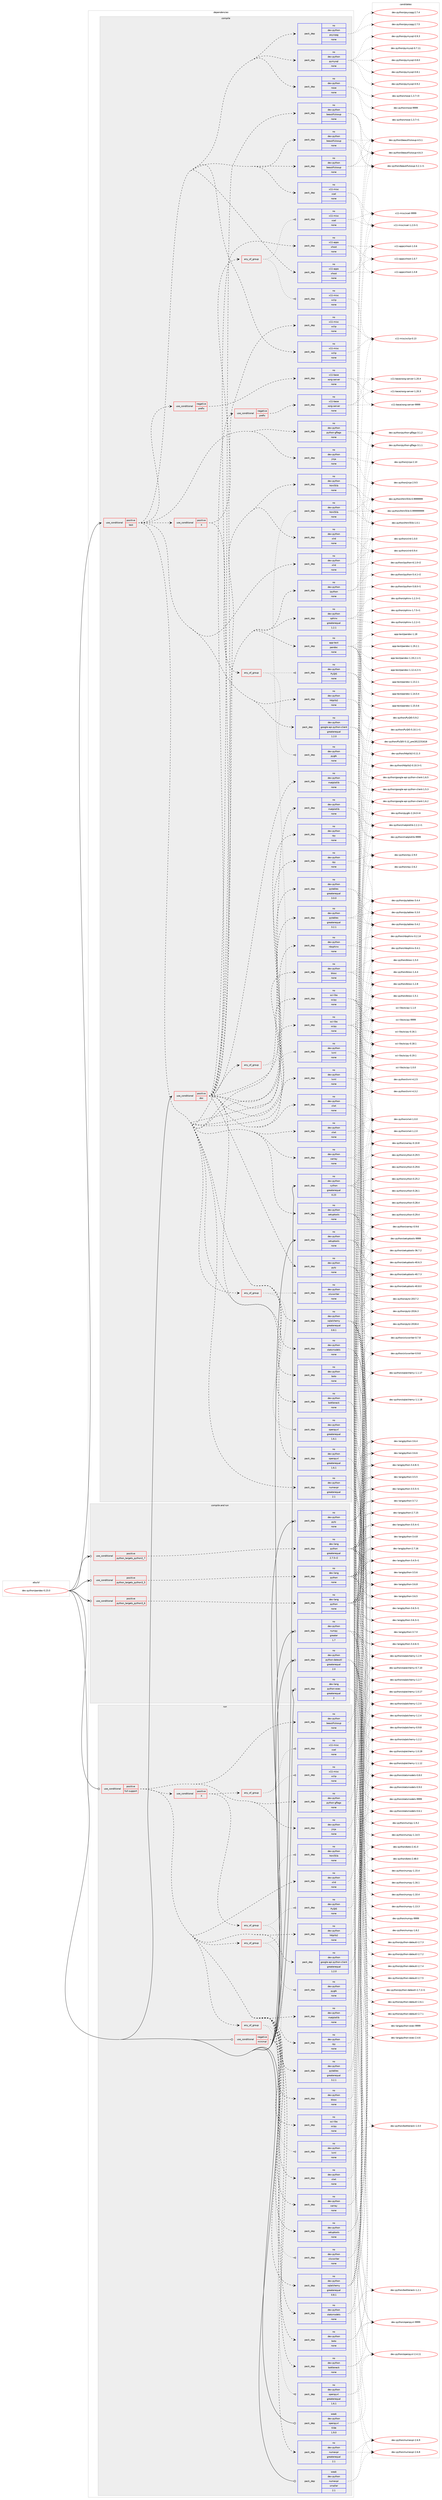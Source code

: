 digraph prolog {

# *************
# Graph options
# *************

newrank=true;
concentrate=true;
compound=true;
graph [rankdir=LR,fontname=Helvetica,fontsize=10,ranksep=1.5];#, ranksep=2.5, nodesep=0.2];
edge  [arrowhead=vee];
node  [fontname=Helvetica,fontsize=10];

# **********
# The ebuild
# **********

subgraph cluster_leftcol {
color=gray;
rank=same;
label=<<i>ebuild</i>>;
id [label="dev-python/pandas-0.23.0", color=red, width=4, href="../dev-python/pandas-0.23.0.svg"];
}

# ****************
# The dependencies
# ****************

subgraph cluster_midcol {
color=gray;
label=<<i>dependencies</i>>;
subgraph cluster_compile {
fillcolor="#eeeeee";
style=filled;
label=<<i>compile</i>>;
subgraph cond378934 {
dependency1423883 [label=<<TABLE BORDER="0" CELLBORDER="1" CELLSPACING="0" CELLPADDING="4"><TR><TD ROWSPAN="3" CELLPADDING="10">use_conditional</TD></TR><TR><TD>positive</TD></TR><TR><TD>doc</TD></TR></TABLE>>, shape=none, color=red];
subgraph cond378935 {
dependency1423884 [label=<<TABLE BORDER="0" CELLBORDER="1" CELLSPACING="0" CELLPADDING="4"><TR><TD ROWSPAN="3" CELLPADDING="10">use_conditional</TD></TR><TR><TD>negative</TD></TR><TR><TD>prefix</TD></TR></TABLE>>, shape=none, color=red];
subgraph pack1021663 {
dependency1423885 [label=<<TABLE BORDER="0" CELLBORDER="1" CELLSPACING="0" CELLPADDING="4" WIDTH="220"><TR><TD ROWSPAN="6" CELLPADDING="30">pack_dep</TD></TR><TR><TD WIDTH="110">no</TD></TR><TR><TD>x11-base</TD></TR><TR><TD>xorg-server</TD></TR><TR><TD>none</TD></TR><TR><TD></TD></TR></TABLE>>, shape=none, color=blue];
}
dependency1423884:e -> dependency1423885:w [weight=20,style="dashed",arrowhead="vee"];
}
dependency1423883:e -> dependency1423884:w [weight=20,style="dashed",arrowhead="vee"];
subgraph pack1021664 {
dependency1423886 [label=<<TABLE BORDER="0" CELLBORDER="1" CELLSPACING="0" CELLPADDING="4" WIDTH="220"><TR><TD ROWSPAN="6" CELLPADDING="30">pack_dep</TD></TR><TR><TD WIDTH="110">no</TD></TR><TR><TD>x11-apps</TD></TR><TR><TD>xhost</TD></TR><TR><TD>none</TD></TR><TR><TD></TD></TR></TABLE>>, shape=none, color=blue];
}
dependency1423883:e -> dependency1423886:w [weight=20,style="dashed",arrowhead="vee"];
subgraph pack1021665 {
dependency1423887 [label=<<TABLE BORDER="0" CELLBORDER="1" CELLSPACING="0" CELLPADDING="4" WIDTH="220"><TR><TD ROWSPAN="6" CELLPADDING="30">pack_dep</TD></TR><TR><TD WIDTH="110">no</TD></TR><TR><TD>app-text</TD></TR><TR><TD>pandoc</TD></TR><TR><TD>none</TD></TR><TR><TD></TD></TR></TABLE>>, shape=none, color=blue];
}
dependency1423883:e -> dependency1423887:w [weight=20,style="dashed",arrowhead="vee"];
subgraph pack1021666 {
dependency1423888 [label=<<TABLE BORDER="0" CELLBORDER="1" CELLSPACING="0" CELLPADDING="4" WIDTH="220"><TR><TD ROWSPAN="6" CELLPADDING="30">pack_dep</TD></TR><TR><TD WIDTH="110">no</TD></TR><TR><TD>dev-python</TD></TR><TR><TD>beautifulsoup</TD></TR><TR><TD>none</TD></TR><TR><TD></TD></TR></TABLE>>, shape=none, color=blue];
}
dependency1423883:e -> dependency1423888:w [weight=20,style="dashed",arrowhead="vee"];
subgraph pack1021667 {
dependency1423889 [label=<<TABLE BORDER="0" CELLBORDER="1" CELLSPACING="0" CELLPADDING="4" WIDTH="220"><TR><TD ROWSPAN="6" CELLPADDING="30">pack_dep</TD></TR><TR><TD WIDTH="110">no</TD></TR><TR><TD>dev-python</TD></TR><TR><TD>html5lib</TD></TR><TR><TD>none</TD></TR><TR><TD></TD></TR></TABLE>>, shape=none, color=blue];
}
dependency1423883:e -> dependency1423889:w [weight=20,style="dashed",arrowhead="vee"];
subgraph pack1021668 {
dependency1423890 [label=<<TABLE BORDER="0" CELLBORDER="1" CELLSPACING="0" CELLPADDING="4" WIDTH="220"><TR><TD ROWSPAN="6" CELLPADDING="30">pack_dep</TD></TR><TR><TD WIDTH="110">no</TD></TR><TR><TD>dev-python</TD></TR><TR><TD>ipython</TD></TR><TR><TD>none</TD></TR><TR><TD></TD></TR></TABLE>>, shape=none, color=blue];
}
dependency1423883:e -> dependency1423890:w [weight=20,style="dashed",arrowhead="vee"];
subgraph pack1021669 {
dependency1423891 [label=<<TABLE BORDER="0" CELLBORDER="1" CELLSPACING="0" CELLPADDING="4" WIDTH="220"><TR><TD ROWSPAN="6" CELLPADDING="30">pack_dep</TD></TR><TR><TD WIDTH="110">no</TD></TR><TR><TD>dev-python</TD></TR><TR><TD>lxml</TD></TR><TR><TD>none</TD></TR><TR><TD></TD></TR></TABLE>>, shape=none, color=blue];
}
dependency1423883:e -> dependency1423891:w [weight=20,style="dashed",arrowhead="vee"];
subgraph pack1021670 {
dependency1423892 [label=<<TABLE BORDER="0" CELLBORDER="1" CELLSPACING="0" CELLPADDING="4" WIDTH="220"><TR><TD ROWSPAN="6" CELLPADDING="30">pack_dep</TD></TR><TR><TD WIDTH="110">no</TD></TR><TR><TD>dev-python</TD></TR><TR><TD>matplotlib</TD></TR><TR><TD>none</TD></TR><TR><TD></TD></TR></TABLE>>, shape=none, color=blue];
}
dependency1423883:e -> dependency1423892:w [weight=20,style="dashed",arrowhead="vee"];
subgraph pack1021671 {
dependency1423893 [label=<<TABLE BORDER="0" CELLBORDER="1" CELLSPACING="0" CELLPADDING="4" WIDTH="220"><TR><TD ROWSPAN="6" CELLPADDING="30">pack_dep</TD></TR><TR><TD WIDTH="110">no</TD></TR><TR><TD>dev-python</TD></TR><TR><TD>nbsphinx</TD></TR><TR><TD>none</TD></TR><TR><TD></TD></TR></TABLE>>, shape=none, color=blue];
}
dependency1423883:e -> dependency1423893:w [weight=20,style="dashed",arrowhead="vee"];
subgraph pack1021672 {
dependency1423894 [label=<<TABLE BORDER="0" CELLBORDER="1" CELLSPACING="0" CELLPADDING="4" WIDTH="220"><TR><TD ROWSPAN="6" CELLPADDING="30">pack_dep</TD></TR><TR><TD WIDTH="110">no</TD></TR><TR><TD>dev-python</TD></TR><TR><TD>openpyxl</TD></TR><TR><TD>greaterequal</TD></TR><TR><TD>1.6.1</TD></TR></TABLE>>, shape=none, color=blue];
}
dependency1423883:e -> dependency1423894:w [weight=20,style="dashed",arrowhead="vee"];
subgraph pack1021673 {
dependency1423895 [label=<<TABLE BORDER="0" CELLBORDER="1" CELLSPACING="0" CELLPADDING="4" WIDTH="220"><TR><TD ROWSPAN="6" CELLPADDING="30">pack_dep</TD></TR><TR><TD WIDTH="110">no</TD></TR><TR><TD>dev-python</TD></TR><TR><TD>pytables</TD></TR><TR><TD>greaterequal</TD></TR><TR><TD>3.0.0</TD></TR></TABLE>>, shape=none, color=blue];
}
dependency1423883:e -> dependency1423895:w [weight=20,style="dashed",arrowhead="vee"];
subgraph pack1021674 {
dependency1423896 [label=<<TABLE BORDER="0" CELLBORDER="1" CELLSPACING="0" CELLPADDING="4" WIDTH="220"><TR><TD ROWSPAN="6" CELLPADDING="30">pack_dep</TD></TR><TR><TD WIDTH="110">no</TD></TR><TR><TD>dev-python</TD></TR><TR><TD>pytz</TD></TR><TR><TD>none</TD></TR><TR><TD></TD></TR></TABLE>>, shape=none, color=blue];
}
dependency1423883:e -> dependency1423896:w [weight=20,style="dashed",arrowhead="vee"];
subgraph pack1021675 {
dependency1423897 [label=<<TABLE BORDER="0" CELLBORDER="1" CELLSPACING="0" CELLPADDING="4" WIDTH="220"><TR><TD ROWSPAN="6" CELLPADDING="30">pack_dep</TD></TR><TR><TD WIDTH="110">no</TD></TR><TR><TD>dev-python</TD></TR><TR><TD>rpy</TD></TR><TR><TD>none</TD></TR><TR><TD></TD></TR></TABLE>>, shape=none, color=blue];
}
dependency1423883:e -> dependency1423897:w [weight=20,style="dashed",arrowhead="vee"];
subgraph pack1021676 {
dependency1423898 [label=<<TABLE BORDER="0" CELLBORDER="1" CELLSPACING="0" CELLPADDING="4" WIDTH="220"><TR><TD ROWSPAN="6" CELLPADDING="30">pack_dep</TD></TR><TR><TD WIDTH="110">no</TD></TR><TR><TD>dev-python</TD></TR><TR><TD>sphinx</TD></TR><TR><TD>greaterequal</TD></TR><TR><TD>1.2.1</TD></TR></TABLE>>, shape=none, color=blue];
}
dependency1423883:e -> dependency1423898:w [weight=20,style="dashed",arrowhead="vee"];
subgraph pack1021677 {
dependency1423899 [label=<<TABLE BORDER="0" CELLBORDER="1" CELLSPACING="0" CELLPADDING="4" WIDTH="220"><TR><TD ROWSPAN="6" CELLPADDING="30">pack_dep</TD></TR><TR><TD WIDTH="110">no</TD></TR><TR><TD>dev-python</TD></TR><TR><TD>xlrd</TD></TR><TR><TD>none</TD></TR><TR><TD></TD></TR></TABLE>>, shape=none, color=blue];
}
dependency1423883:e -> dependency1423899:w [weight=20,style="dashed",arrowhead="vee"];
subgraph pack1021678 {
dependency1423900 [label=<<TABLE BORDER="0" CELLBORDER="1" CELLSPACING="0" CELLPADDING="4" WIDTH="220"><TR><TD ROWSPAN="6" CELLPADDING="30">pack_dep</TD></TR><TR><TD WIDTH="110">no</TD></TR><TR><TD>dev-python</TD></TR><TR><TD>xlwt</TD></TR><TR><TD>none</TD></TR><TR><TD></TD></TR></TABLE>>, shape=none, color=blue];
}
dependency1423883:e -> dependency1423900:w [weight=20,style="dashed",arrowhead="vee"];
subgraph pack1021679 {
dependency1423901 [label=<<TABLE BORDER="0" CELLBORDER="1" CELLSPACING="0" CELLPADDING="4" WIDTH="220"><TR><TD ROWSPAN="6" CELLPADDING="30">pack_dep</TD></TR><TR><TD WIDTH="110">no</TD></TR><TR><TD>sci-libs</TD></TR><TR><TD>scipy</TD></TR><TR><TD>none</TD></TR><TR><TD></TD></TR></TABLE>>, shape=none, color=blue];
}
dependency1423883:e -> dependency1423901:w [weight=20,style="dashed",arrowhead="vee"];
subgraph pack1021680 {
dependency1423902 [label=<<TABLE BORDER="0" CELLBORDER="1" CELLSPACING="0" CELLPADDING="4" WIDTH="220"><TR><TD ROWSPAN="6" CELLPADDING="30">pack_dep</TD></TR><TR><TD WIDTH="110">no</TD></TR><TR><TD>x11-misc</TD></TR><TR><TD>xclip</TD></TR><TR><TD>none</TD></TR><TR><TD></TD></TR></TABLE>>, shape=none, color=blue];
}
dependency1423883:e -> dependency1423902:w [weight=20,style="dashed",arrowhead="vee"];
}
id:e -> dependency1423883:w [weight=20,style="solid",arrowhead="vee"];
subgraph cond378936 {
dependency1423903 [label=<<TABLE BORDER="0" CELLBORDER="1" CELLSPACING="0" CELLPADDING="4"><TR><TD ROWSPAN="3" CELLPADDING="10">use_conditional</TD></TR><TR><TD>positive</TD></TR><TR><TD>test</TD></TR></TABLE>>, shape=none, color=red];
subgraph cond378937 {
dependency1423904 [label=<<TABLE BORDER="0" CELLBORDER="1" CELLSPACING="0" CELLPADDING="4"><TR><TD ROWSPAN="3" CELLPADDING="10">use_conditional</TD></TR><TR><TD>negative</TD></TR><TR><TD>prefix</TD></TR></TABLE>>, shape=none, color=red];
subgraph pack1021681 {
dependency1423905 [label=<<TABLE BORDER="0" CELLBORDER="1" CELLSPACING="0" CELLPADDING="4" WIDTH="220"><TR><TD ROWSPAN="6" CELLPADDING="30">pack_dep</TD></TR><TR><TD WIDTH="110">no</TD></TR><TR><TD>x11-base</TD></TR><TR><TD>xorg-server</TD></TR><TR><TD>none</TD></TR><TR><TD></TD></TR></TABLE>>, shape=none, color=blue];
}
dependency1423904:e -> dependency1423905:w [weight=20,style="dashed",arrowhead="vee"];
}
dependency1423903:e -> dependency1423904:w [weight=20,style="dashed",arrowhead="vee"];
subgraph pack1021682 {
dependency1423906 [label=<<TABLE BORDER="0" CELLBORDER="1" CELLSPACING="0" CELLPADDING="4" WIDTH="220"><TR><TD ROWSPAN="6" CELLPADDING="30">pack_dep</TD></TR><TR><TD WIDTH="110">no</TD></TR><TR><TD>x11-apps</TD></TR><TR><TD>xhost</TD></TR><TR><TD>none</TD></TR><TR><TD></TD></TR></TABLE>>, shape=none, color=blue];
}
dependency1423903:e -> dependency1423906:w [weight=20,style="dashed",arrowhead="vee"];
subgraph pack1021683 {
dependency1423907 [label=<<TABLE BORDER="0" CELLBORDER="1" CELLSPACING="0" CELLPADDING="4" WIDTH="220"><TR><TD ROWSPAN="6" CELLPADDING="30">pack_dep</TD></TR><TR><TD WIDTH="110">no</TD></TR><TR><TD>dev-python</TD></TR><TR><TD>bottleneck</TD></TR><TR><TD>none</TD></TR><TR><TD></TD></TR></TABLE>>, shape=none, color=blue];
}
dependency1423903:e -> dependency1423907:w [weight=20,style="dashed",arrowhead="vee"];
subgraph pack1021684 {
dependency1423908 [label=<<TABLE BORDER="0" CELLBORDER="1" CELLSPACING="0" CELLPADDING="4" WIDTH="220"><TR><TD ROWSPAN="6" CELLPADDING="30">pack_dep</TD></TR><TR><TD WIDTH="110">no</TD></TR><TR><TD>dev-python</TD></TR><TR><TD>numexpr</TD></TR><TR><TD>greaterequal</TD></TR><TR><TD>2.1</TD></TR></TABLE>>, shape=none, color=blue];
}
dependency1423903:e -> dependency1423908:w [weight=20,style="dashed",arrowhead="vee"];
subgraph pack1021685 {
dependency1423909 [label=<<TABLE BORDER="0" CELLBORDER="1" CELLSPACING="0" CELLPADDING="4" WIDTH="220"><TR><TD ROWSPAN="6" CELLPADDING="30">pack_dep</TD></TR><TR><TD WIDTH="110">no</TD></TR><TR><TD>dev-python</TD></TR><TR><TD>beautifulsoup</TD></TR><TR><TD>none</TD></TR><TR><TD></TD></TR></TABLE>>, shape=none, color=blue];
}
dependency1423903:e -> dependency1423909:w [weight=20,style="dashed",arrowhead="vee"];
subgraph pack1021686 {
dependency1423910 [label=<<TABLE BORDER="0" CELLBORDER="1" CELLSPACING="0" CELLPADDING="4" WIDTH="220"><TR><TD ROWSPAN="6" CELLPADDING="30">pack_dep</TD></TR><TR><TD WIDTH="110">no</TD></TR><TR><TD>dev-python</TD></TR><TR><TD>blosc</TD></TR><TR><TD>none</TD></TR><TR><TD></TD></TR></TABLE>>, shape=none, color=blue];
}
dependency1423903:e -> dependency1423910:w [weight=20,style="dashed",arrowhead="vee"];
subgraph pack1021687 {
dependency1423911 [label=<<TABLE BORDER="0" CELLBORDER="1" CELLSPACING="0" CELLPADDING="4" WIDTH="220"><TR><TD ROWSPAN="6" CELLPADDING="30">pack_dep</TD></TR><TR><TD WIDTH="110">no</TD></TR><TR><TD>dev-python</TD></TR><TR><TD>boto</TD></TR><TR><TD>none</TD></TR><TR><TD></TD></TR></TABLE>>, shape=none, color=blue];
}
dependency1423903:e -> dependency1423911:w [weight=20,style="dashed",arrowhead="vee"];
subgraph pack1021688 {
dependency1423912 [label=<<TABLE BORDER="0" CELLBORDER="1" CELLSPACING="0" CELLPADDING="4" WIDTH="220"><TR><TD ROWSPAN="6" CELLPADDING="30">pack_dep</TD></TR><TR><TD WIDTH="110">no</TD></TR><TR><TD>dev-python</TD></TR><TR><TD>google-api-python-client</TD></TR><TR><TD>greaterequal</TD></TR><TR><TD>1.2.0</TD></TR></TABLE>>, shape=none, color=blue];
}
dependency1423903:e -> dependency1423912:w [weight=20,style="dashed",arrowhead="vee"];
subgraph any22707 {
dependency1423913 [label=<<TABLE BORDER="0" CELLBORDER="1" CELLSPACING="0" CELLPADDING="4"><TR><TD CELLPADDING="10">any_of_group</TD></TR></TABLE>>, shape=none, color=red];subgraph pack1021689 {
dependency1423914 [label=<<TABLE BORDER="0" CELLBORDER="1" CELLSPACING="0" CELLPADDING="4" WIDTH="220"><TR><TD ROWSPAN="6" CELLPADDING="30">pack_dep</TD></TR><TR><TD WIDTH="110">no</TD></TR><TR><TD>dev-python</TD></TR><TR><TD>html5lib</TD></TR><TR><TD>none</TD></TR><TR><TD></TD></TR></TABLE>>, shape=none, color=blue];
}
dependency1423913:e -> dependency1423914:w [weight=20,style="dotted",arrowhead="oinv"];
subgraph pack1021690 {
dependency1423915 [label=<<TABLE BORDER="0" CELLBORDER="1" CELLSPACING="0" CELLPADDING="4" WIDTH="220"><TR><TD ROWSPAN="6" CELLPADDING="30">pack_dep</TD></TR><TR><TD WIDTH="110">no</TD></TR><TR><TD>dev-python</TD></TR><TR><TD>lxml</TD></TR><TR><TD>none</TD></TR><TR><TD></TD></TR></TABLE>>, shape=none, color=blue];
}
dependency1423913:e -> dependency1423915:w [weight=20,style="dotted",arrowhead="oinv"];
}
dependency1423903:e -> dependency1423913:w [weight=20,style="dashed",arrowhead="vee"];
subgraph pack1021691 {
dependency1423916 [label=<<TABLE BORDER="0" CELLBORDER="1" CELLSPACING="0" CELLPADDING="4" WIDTH="220"><TR><TD ROWSPAN="6" CELLPADDING="30">pack_dep</TD></TR><TR><TD WIDTH="110">no</TD></TR><TR><TD>dev-python</TD></TR><TR><TD>httplib2</TD></TR><TR><TD>none</TD></TR><TR><TD></TD></TR></TABLE>>, shape=none, color=blue];
}
dependency1423903:e -> dependency1423916:w [weight=20,style="dashed",arrowhead="vee"];
subgraph pack1021692 {
dependency1423917 [label=<<TABLE BORDER="0" CELLBORDER="1" CELLSPACING="0" CELLPADDING="4" WIDTH="220"><TR><TD ROWSPAN="6" CELLPADDING="30">pack_dep</TD></TR><TR><TD WIDTH="110">no</TD></TR><TR><TD>dev-python</TD></TR><TR><TD>jinja</TD></TR><TR><TD>none</TD></TR><TR><TD></TD></TR></TABLE>>, shape=none, color=blue];
}
dependency1423903:e -> dependency1423917:w [weight=20,style="dashed",arrowhead="vee"];
subgraph pack1021693 {
dependency1423918 [label=<<TABLE BORDER="0" CELLBORDER="1" CELLSPACING="0" CELLPADDING="4" WIDTH="220"><TR><TD ROWSPAN="6" CELLPADDING="30">pack_dep</TD></TR><TR><TD WIDTH="110">no</TD></TR><TR><TD>dev-python</TD></TR><TR><TD>matplotlib</TD></TR><TR><TD>none</TD></TR><TR><TD></TD></TR></TABLE>>, shape=none, color=blue];
}
dependency1423903:e -> dependency1423918:w [weight=20,style="dashed",arrowhead="vee"];
subgraph any22708 {
dependency1423919 [label=<<TABLE BORDER="0" CELLBORDER="1" CELLSPACING="0" CELLPADDING="4"><TR><TD CELLPADDING="10">any_of_group</TD></TR></TABLE>>, shape=none, color=red];subgraph pack1021694 {
dependency1423920 [label=<<TABLE BORDER="0" CELLBORDER="1" CELLSPACING="0" CELLPADDING="4" WIDTH="220"><TR><TD ROWSPAN="6" CELLPADDING="30">pack_dep</TD></TR><TR><TD WIDTH="110">no</TD></TR><TR><TD>dev-python</TD></TR><TR><TD>openpyxl</TD></TR><TR><TD>greaterequal</TD></TR><TR><TD>1.6.1</TD></TR></TABLE>>, shape=none, color=blue];
}
dependency1423919:e -> dependency1423920:w [weight=20,style="dotted",arrowhead="oinv"];
subgraph pack1021695 {
dependency1423921 [label=<<TABLE BORDER="0" CELLBORDER="1" CELLSPACING="0" CELLPADDING="4" WIDTH="220"><TR><TD ROWSPAN="6" CELLPADDING="30">pack_dep</TD></TR><TR><TD WIDTH="110">no</TD></TR><TR><TD>dev-python</TD></TR><TR><TD>xlsxwriter</TD></TR><TR><TD>none</TD></TR><TR><TD></TD></TR></TABLE>>, shape=none, color=blue];
}
dependency1423919:e -> dependency1423921:w [weight=20,style="dotted",arrowhead="oinv"];
}
dependency1423903:e -> dependency1423919:w [weight=20,style="dashed",arrowhead="vee"];
subgraph pack1021696 {
dependency1423922 [label=<<TABLE BORDER="0" CELLBORDER="1" CELLSPACING="0" CELLPADDING="4" WIDTH="220"><TR><TD ROWSPAN="6" CELLPADDING="30">pack_dep</TD></TR><TR><TD WIDTH="110">no</TD></TR><TR><TD>dev-python</TD></TR><TR><TD>pytables</TD></TR><TR><TD>greaterequal</TD></TR><TR><TD>3.2.1</TD></TR></TABLE>>, shape=none, color=blue];
}
dependency1423903:e -> dependency1423922:w [weight=20,style="dashed",arrowhead="vee"];
subgraph pack1021697 {
dependency1423923 [label=<<TABLE BORDER="0" CELLBORDER="1" CELLSPACING="0" CELLPADDING="4" WIDTH="220"><TR><TD ROWSPAN="6" CELLPADDING="30">pack_dep</TD></TR><TR><TD WIDTH="110">no</TD></TR><TR><TD>dev-python</TD></TR><TR><TD>python-gflags</TD></TR><TR><TD>none</TD></TR><TR><TD></TD></TR></TABLE>>, shape=none, color=blue];
}
dependency1423903:e -> dependency1423923:w [weight=20,style="dashed",arrowhead="vee"];
subgraph pack1021698 {
dependency1423924 [label=<<TABLE BORDER="0" CELLBORDER="1" CELLSPACING="0" CELLPADDING="4" WIDTH="220"><TR><TD ROWSPAN="6" CELLPADDING="30">pack_dep</TD></TR><TR><TD WIDTH="110">no</TD></TR><TR><TD>dev-python</TD></TR><TR><TD>rpy</TD></TR><TR><TD>none</TD></TR><TR><TD></TD></TR></TABLE>>, shape=none, color=blue];
}
dependency1423903:e -> dependency1423924:w [weight=20,style="dashed",arrowhead="vee"];
subgraph pack1021699 {
dependency1423925 [label=<<TABLE BORDER="0" CELLBORDER="1" CELLSPACING="0" CELLPADDING="4" WIDTH="220"><TR><TD ROWSPAN="6" CELLPADDING="30">pack_dep</TD></TR><TR><TD WIDTH="110">no</TD></TR><TR><TD>dev-python</TD></TR><TR><TD>setuptools</TD></TR><TR><TD>none</TD></TR><TR><TD></TD></TR></TABLE>>, shape=none, color=blue];
}
dependency1423903:e -> dependency1423925:w [weight=20,style="dashed",arrowhead="vee"];
subgraph pack1021700 {
dependency1423926 [label=<<TABLE BORDER="0" CELLBORDER="1" CELLSPACING="0" CELLPADDING="4" WIDTH="220"><TR><TD ROWSPAN="6" CELLPADDING="30">pack_dep</TD></TR><TR><TD WIDTH="110">no</TD></TR><TR><TD>dev-python</TD></TR><TR><TD>statsmodels</TD></TR><TR><TD>none</TD></TR><TR><TD></TD></TR></TABLE>>, shape=none, color=blue];
}
dependency1423903:e -> dependency1423926:w [weight=20,style="dashed",arrowhead="vee"];
subgraph pack1021701 {
dependency1423927 [label=<<TABLE BORDER="0" CELLBORDER="1" CELLSPACING="0" CELLPADDING="4" WIDTH="220"><TR><TD ROWSPAN="6" CELLPADDING="30">pack_dep</TD></TR><TR><TD WIDTH="110">no</TD></TR><TR><TD>dev-python</TD></TR><TR><TD>sqlalchemy</TD></TR><TR><TD>greaterequal</TD></TR><TR><TD>0.8.1</TD></TR></TABLE>>, shape=none, color=blue];
}
dependency1423903:e -> dependency1423927:w [weight=20,style="dashed",arrowhead="vee"];
subgraph pack1021702 {
dependency1423928 [label=<<TABLE BORDER="0" CELLBORDER="1" CELLSPACING="0" CELLPADDING="4" WIDTH="220"><TR><TD ROWSPAN="6" CELLPADDING="30">pack_dep</TD></TR><TR><TD WIDTH="110">no</TD></TR><TR><TD>dev-python</TD></TR><TR><TD>xarray</TD></TR><TR><TD>none</TD></TR><TR><TD></TD></TR></TABLE>>, shape=none, color=blue];
}
dependency1423903:e -> dependency1423928:w [weight=20,style="dashed",arrowhead="vee"];
subgraph pack1021703 {
dependency1423929 [label=<<TABLE BORDER="0" CELLBORDER="1" CELLSPACING="0" CELLPADDING="4" WIDTH="220"><TR><TD ROWSPAN="6" CELLPADDING="30">pack_dep</TD></TR><TR><TD WIDTH="110">no</TD></TR><TR><TD>dev-python</TD></TR><TR><TD>xlrd</TD></TR><TR><TD>none</TD></TR><TR><TD></TD></TR></TABLE>>, shape=none, color=blue];
}
dependency1423903:e -> dependency1423929:w [weight=20,style="dashed",arrowhead="vee"];
subgraph pack1021704 {
dependency1423930 [label=<<TABLE BORDER="0" CELLBORDER="1" CELLSPACING="0" CELLPADDING="4" WIDTH="220"><TR><TD ROWSPAN="6" CELLPADDING="30">pack_dep</TD></TR><TR><TD WIDTH="110">no</TD></TR><TR><TD>dev-python</TD></TR><TR><TD>xlwt</TD></TR><TR><TD>none</TD></TR><TR><TD></TD></TR></TABLE>>, shape=none, color=blue];
}
dependency1423903:e -> dependency1423930:w [weight=20,style="dashed",arrowhead="vee"];
subgraph pack1021705 {
dependency1423931 [label=<<TABLE BORDER="0" CELLBORDER="1" CELLSPACING="0" CELLPADDING="4" WIDTH="220"><TR><TD ROWSPAN="6" CELLPADDING="30">pack_dep</TD></TR><TR><TD WIDTH="110">no</TD></TR><TR><TD>sci-libs</TD></TR><TR><TD>scipy</TD></TR><TR><TD>none</TD></TR><TR><TD></TD></TR></TABLE>>, shape=none, color=blue];
}
dependency1423903:e -> dependency1423931:w [weight=20,style="dashed",arrowhead="vee"];
subgraph cond378938 {
dependency1423932 [label=<<TABLE BORDER="0" CELLBORDER="1" CELLSPACING="0" CELLPADDING="4"><TR><TD ROWSPAN="3" CELLPADDING="10">use_conditional</TD></TR><TR><TD>positive</TD></TR><TR><TD>X</TD></TR></TABLE>>, shape=none, color=red];
subgraph any22709 {
dependency1423933 [label=<<TABLE BORDER="0" CELLBORDER="1" CELLSPACING="0" CELLPADDING="4"><TR><TD CELLPADDING="10">any_of_group</TD></TR></TABLE>>, shape=none, color=red];subgraph pack1021706 {
dependency1423934 [label=<<TABLE BORDER="0" CELLBORDER="1" CELLSPACING="0" CELLPADDING="4" WIDTH="220"><TR><TD ROWSPAN="6" CELLPADDING="30">pack_dep</TD></TR><TR><TD WIDTH="110">no</TD></TR><TR><TD>dev-python</TD></TR><TR><TD>PyQt5</TD></TR><TR><TD>none</TD></TR><TR><TD></TD></TR></TABLE>>, shape=none, color=blue];
}
dependency1423933:e -> dependency1423934:w [weight=20,style="dotted",arrowhead="oinv"];
subgraph pack1021707 {
dependency1423935 [label=<<TABLE BORDER="0" CELLBORDER="1" CELLSPACING="0" CELLPADDING="4" WIDTH="220"><TR><TD ROWSPAN="6" CELLPADDING="30">pack_dep</TD></TR><TR><TD WIDTH="110">no</TD></TR><TR><TD>dev-python</TD></TR><TR><TD>pygtk</TD></TR><TR><TD>none</TD></TR><TR><TD></TD></TR></TABLE>>, shape=none, color=blue];
}
dependency1423933:e -> dependency1423935:w [weight=20,style="dotted",arrowhead="oinv"];
}
dependency1423932:e -> dependency1423933:w [weight=20,style="dashed",arrowhead="vee"];
subgraph any22710 {
dependency1423936 [label=<<TABLE BORDER="0" CELLBORDER="1" CELLSPACING="0" CELLPADDING="4"><TR><TD CELLPADDING="10">any_of_group</TD></TR></TABLE>>, shape=none, color=red];subgraph pack1021708 {
dependency1423937 [label=<<TABLE BORDER="0" CELLBORDER="1" CELLSPACING="0" CELLPADDING="4" WIDTH="220"><TR><TD ROWSPAN="6" CELLPADDING="30">pack_dep</TD></TR><TR><TD WIDTH="110">no</TD></TR><TR><TD>x11-misc</TD></TR><TR><TD>xclip</TD></TR><TR><TD>none</TD></TR><TR><TD></TD></TR></TABLE>>, shape=none, color=blue];
}
dependency1423936:e -> dependency1423937:w [weight=20,style="dotted",arrowhead="oinv"];
subgraph pack1021709 {
dependency1423938 [label=<<TABLE BORDER="0" CELLBORDER="1" CELLSPACING="0" CELLPADDING="4" WIDTH="220"><TR><TD ROWSPAN="6" CELLPADDING="30">pack_dep</TD></TR><TR><TD WIDTH="110">no</TD></TR><TR><TD>x11-misc</TD></TR><TR><TD>xsel</TD></TR><TR><TD>none</TD></TR><TR><TD></TD></TR></TABLE>>, shape=none, color=blue];
}
dependency1423936:e -> dependency1423938:w [weight=20,style="dotted",arrowhead="oinv"];
}
dependency1423932:e -> dependency1423936:w [weight=20,style="dashed",arrowhead="vee"];
}
dependency1423903:e -> dependency1423932:w [weight=20,style="dashed",arrowhead="vee"];
subgraph pack1021710 {
dependency1423939 [label=<<TABLE BORDER="0" CELLBORDER="1" CELLSPACING="0" CELLPADDING="4" WIDTH="220"><TR><TD ROWSPAN="6" CELLPADDING="30">pack_dep</TD></TR><TR><TD WIDTH="110">no</TD></TR><TR><TD>dev-python</TD></TR><TR><TD>beautifulsoup</TD></TR><TR><TD>none</TD></TR><TR><TD></TD></TR></TABLE>>, shape=none, color=blue];
}
dependency1423903:e -> dependency1423939:w [weight=20,style="dashed",arrowhead="vee"];
subgraph pack1021711 {
dependency1423940 [label=<<TABLE BORDER="0" CELLBORDER="1" CELLSPACING="0" CELLPADDING="4" WIDTH="220"><TR><TD ROWSPAN="6" CELLPADDING="30">pack_dep</TD></TR><TR><TD WIDTH="110">no</TD></TR><TR><TD>dev-python</TD></TR><TR><TD>nose</TD></TR><TR><TD>none</TD></TR><TR><TD></TD></TR></TABLE>>, shape=none, color=blue];
}
dependency1423903:e -> dependency1423940:w [weight=20,style="dashed",arrowhead="vee"];
subgraph pack1021712 {
dependency1423941 [label=<<TABLE BORDER="0" CELLBORDER="1" CELLSPACING="0" CELLPADDING="4" WIDTH="220"><TR><TD ROWSPAN="6" CELLPADDING="30">pack_dep</TD></TR><TR><TD WIDTH="110">no</TD></TR><TR><TD>dev-python</TD></TR><TR><TD>pymysql</TD></TR><TR><TD>none</TD></TR><TR><TD></TD></TR></TABLE>>, shape=none, color=blue];
}
dependency1423903:e -> dependency1423941:w [weight=20,style="dashed",arrowhead="vee"];
subgraph pack1021713 {
dependency1423942 [label=<<TABLE BORDER="0" CELLBORDER="1" CELLSPACING="0" CELLPADDING="4" WIDTH="220"><TR><TD ROWSPAN="6" CELLPADDING="30">pack_dep</TD></TR><TR><TD WIDTH="110">no</TD></TR><TR><TD>dev-python</TD></TR><TR><TD>psycopg</TD></TR><TR><TD>none</TD></TR><TR><TD></TD></TR></TABLE>>, shape=none, color=blue];
}
dependency1423903:e -> dependency1423942:w [weight=20,style="dashed",arrowhead="vee"];
subgraph pack1021714 {
dependency1423943 [label=<<TABLE BORDER="0" CELLBORDER="1" CELLSPACING="0" CELLPADDING="4" WIDTH="220"><TR><TD ROWSPAN="6" CELLPADDING="30">pack_dep</TD></TR><TR><TD WIDTH="110">no</TD></TR><TR><TD>x11-misc</TD></TR><TR><TD>xclip</TD></TR><TR><TD>none</TD></TR><TR><TD></TD></TR></TABLE>>, shape=none, color=blue];
}
dependency1423903:e -> dependency1423943:w [weight=20,style="dashed",arrowhead="vee"];
subgraph pack1021715 {
dependency1423944 [label=<<TABLE BORDER="0" CELLBORDER="1" CELLSPACING="0" CELLPADDING="4" WIDTH="220"><TR><TD ROWSPAN="6" CELLPADDING="30">pack_dep</TD></TR><TR><TD WIDTH="110">no</TD></TR><TR><TD>x11-misc</TD></TR><TR><TD>xsel</TD></TR><TR><TD>none</TD></TR><TR><TD></TD></TR></TABLE>>, shape=none, color=blue];
}
dependency1423903:e -> dependency1423944:w [weight=20,style="dashed",arrowhead="vee"];
}
id:e -> dependency1423903:w [weight=20,style="solid",arrowhead="vee"];
subgraph pack1021716 {
dependency1423945 [label=<<TABLE BORDER="0" CELLBORDER="1" CELLSPACING="0" CELLPADDING="4" WIDTH="220"><TR><TD ROWSPAN="6" CELLPADDING="30">pack_dep</TD></TR><TR><TD WIDTH="110">no</TD></TR><TR><TD>dev-python</TD></TR><TR><TD>cython</TD></TR><TR><TD>greaterequal</TD></TR><TR><TD>0.23</TD></TR></TABLE>>, shape=none, color=blue];
}
id:e -> dependency1423945:w [weight=20,style="solid",arrowhead="vee"];
subgraph pack1021717 {
dependency1423946 [label=<<TABLE BORDER="0" CELLBORDER="1" CELLSPACING="0" CELLPADDING="4" WIDTH="220"><TR><TD ROWSPAN="6" CELLPADDING="30">pack_dep</TD></TR><TR><TD WIDTH="110">no</TD></TR><TR><TD>dev-python</TD></TR><TR><TD>setuptools</TD></TR><TR><TD>none</TD></TR><TR><TD></TD></TR></TABLE>>, shape=none, color=blue];
}
id:e -> dependency1423946:w [weight=20,style="solid",arrowhead="vee"];
}
subgraph cluster_compileandrun {
fillcolor="#eeeeee";
style=filled;
label=<<i>compile and run</i>>;
subgraph cond378939 {
dependency1423947 [label=<<TABLE BORDER="0" CELLBORDER="1" CELLSPACING="0" CELLPADDING="4"><TR><TD ROWSPAN="3" CELLPADDING="10">use_conditional</TD></TR><TR><TD>positive</TD></TR><TR><TD>python_targets_python2_7</TD></TR></TABLE>>, shape=none, color=red];
subgraph pack1021718 {
dependency1423948 [label=<<TABLE BORDER="0" CELLBORDER="1" CELLSPACING="0" CELLPADDING="4" WIDTH="220"><TR><TD ROWSPAN="6" CELLPADDING="30">pack_dep</TD></TR><TR><TD WIDTH="110">no</TD></TR><TR><TD>dev-lang</TD></TR><TR><TD>python</TD></TR><TR><TD>greaterequal</TD></TR><TR><TD>2.7.5-r2</TD></TR></TABLE>>, shape=none, color=blue];
}
dependency1423947:e -> dependency1423948:w [weight=20,style="dashed",arrowhead="vee"];
}
id:e -> dependency1423947:w [weight=20,style="solid",arrowhead="odotvee"];
subgraph cond378940 {
dependency1423949 [label=<<TABLE BORDER="0" CELLBORDER="1" CELLSPACING="0" CELLPADDING="4"><TR><TD ROWSPAN="3" CELLPADDING="10">use_conditional</TD></TR><TR><TD>positive</TD></TR><TR><TD>python_targets_python3_5</TD></TR></TABLE>>, shape=none, color=red];
subgraph pack1021719 {
dependency1423950 [label=<<TABLE BORDER="0" CELLBORDER="1" CELLSPACING="0" CELLPADDING="4" WIDTH="220"><TR><TD ROWSPAN="6" CELLPADDING="30">pack_dep</TD></TR><TR><TD WIDTH="110">no</TD></TR><TR><TD>dev-lang</TD></TR><TR><TD>python</TD></TR><TR><TD>none</TD></TR><TR><TD></TD></TR></TABLE>>, shape=none, color=blue];
}
dependency1423949:e -> dependency1423950:w [weight=20,style="dashed",arrowhead="vee"];
}
id:e -> dependency1423949:w [weight=20,style="solid",arrowhead="odotvee"];
subgraph cond378941 {
dependency1423951 [label=<<TABLE BORDER="0" CELLBORDER="1" CELLSPACING="0" CELLPADDING="4"><TR><TD ROWSPAN="3" CELLPADDING="10">use_conditional</TD></TR><TR><TD>positive</TD></TR><TR><TD>python_targets_python3_6</TD></TR></TABLE>>, shape=none, color=red];
subgraph pack1021720 {
dependency1423952 [label=<<TABLE BORDER="0" CELLBORDER="1" CELLSPACING="0" CELLPADDING="4" WIDTH="220"><TR><TD ROWSPAN="6" CELLPADDING="30">pack_dep</TD></TR><TR><TD WIDTH="110">no</TD></TR><TR><TD>dev-lang</TD></TR><TR><TD>python</TD></TR><TR><TD>none</TD></TR><TR><TD></TD></TR></TABLE>>, shape=none, color=blue];
}
dependency1423951:e -> dependency1423952:w [weight=20,style="dashed",arrowhead="vee"];
}
id:e -> dependency1423951:w [weight=20,style="solid",arrowhead="odotvee"];
subgraph pack1021721 {
dependency1423953 [label=<<TABLE BORDER="0" CELLBORDER="1" CELLSPACING="0" CELLPADDING="4" WIDTH="220"><TR><TD ROWSPAN="6" CELLPADDING="30">pack_dep</TD></TR><TR><TD WIDTH="110">no</TD></TR><TR><TD>dev-lang</TD></TR><TR><TD>python-exec</TD></TR><TR><TD>greaterequal</TD></TR><TR><TD>2</TD></TR></TABLE>>, shape=none, color=blue];
}
id:e -> dependency1423953:w [weight=20,style="solid",arrowhead="odotvee"];
subgraph pack1021722 {
dependency1423954 [label=<<TABLE BORDER="0" CELLBORDER="1" CELLSPACING="0" CELLPADDING="4" WIDTH="220"><TR><TD ROWSPAN="6" CELLPADDING="30">pack_dep</TD></TR><TR><TD WIDTH="110">no</TD></TR><TR><TD>dev-python</TD></TR><TR><TD>numpy</TD></TR><TR><TD>greater</TD></TR><TR><TD>1.7</TD></TR></TABLE>>, shape=none, color=blue];
}
id:e -> dependency1423954:w [weight=20,style="solid",arrowhead="odotvee"];
subgraph pack1021723 {
dependency1423955 [label=<<TABLE BORDER="0" CELLBORDER="1" CELLSPACING="0" CELLPADDING="4" WIDTH="220"><TR><TD ROWSPAN="6" CELLPADDING="30">pack_dep</TD></TR><TR><TD WIDTH="110">no</TD></TR><TR><TD>dev-python</TD></TR><TR><TD>python-dateutil</TD></TR><TR><TD>greaterequal</TD></TR><TR><TD>2.0</TD></TR></TABLE>>, shape=none, color=blue];
}
id:e -> dependency1423955:w [weight=20,style="solid",arrowhead="odotvee"];
subgraph pack1021724 {
dependency1423956 [label=<<TABLE BORDER="0" CELLBORDER="1" CELLSPACING="0" CELLPADDING="4" WIDTH="220"><TR><TD ROWSPAN="6" CELLPADDING="30">pack_dep</TD></TR><TR><TD WIDTH="110">no</TD></TR><TR><TD>dev-python</TD></TR><TR><TD>pytz</TD></TR><TR><TD>none</TD></TR><TR><TD></TD></TR></TABLE>>, shape=none, color=blue];
}
id:e -> dependency1423956:w [weight=20,style="solid",arrowhead="odotvee"];
}
subgraph cluster_run {
fillcolor="#eeeeee";
style=filled;
label=<<i>run</i>>;
subgraph cond378942 {
dependency1423957 [label=<<TABLE BORDER="0" CELLBORDER="1" CELLSPACING="0" CELLPADDING="4"><TR><TD ROWSPAN="3" CELLPADDING="10">use_conditional</TD></TR><TR><TD>negative</TD></TR><TR><TD>minimal</TD></TR></TABLE>>, shape=none, color=red];
subgraph pack1021725 {
dependency1423958 [label=<<TABLE BORDER="0" CELLBORDER="1" CELLSPACING="0" CELLPADDING="4" WIDTH="220"><TR><TD ROWSPAN="6" CELLPADDING="30">pack_dep</TD></TR><TR><TD WIDTH="110">no</TD></TR><TR><TD>dev-python</TD></TR><TR><TD>bottleneck</TD></TR><TR><TD>none</TD></TR><TR><TD></TD></TR></TABLE>>, shape=none, color=blue];
}
dependency1423957:e -> dependency1423958:w [weight=20,style="dashed",arrowhead="vee"];
subgraph pack1021726 {
dependency1423959 [label=<<TABLE BORDER="0" CELLBORDER="1" CELLSPACING="0" CELLPADDING="4" WIDTH="220"><TR><TD ROWSPAN="6" CELLPADDING="30">pack_dep</TD></TR><TR><TD WIDTH="110">no</TD></TR><TR><TD>dev-python</TD></TR><TR><TD>numexpr</TD></TR><TR><TD>greaterequal</TD></TR><TR><TD>2.1</TD></TR></TABLE>>, shape=none, color=blue];
}
dependency1423957:e -> dependency1423959:w [weight=20,style="dashed",arrowhead="vee"];
}
id:e -> dependency1423957:w [weight=20,style="solid",arrowhead="odot"];
subgraph cond378943 {
dependency1423960 [label=<<TABLE BORDER="0" CELLBORDER="1" CELLSPACING="0" CELLPADDING="4"><TR><TD ROWSPAN="3" CELLPADDING="10">use_conditional</TD></TR><TR><TD>positive</TD></TR><TR><TD>full-support</TD></TR></TABLE>>, shape=none, color=red];
subgraph pack1021727 {
dependency1423961 [label=<<TABLE BORDER="0" CELLBORDER="1" CELLSPACING="0" CELLPADDING="4" WIDTH="220"><TR><TD ROWSPAN="6" CELLPADDING="30">pack_dep</TD></TR><TR><TD WIDTH="110">no</TD></TR><TR><TD>dev-python</TD></TR><TR><TD>beautifulsoup</TD></TR><TR><TD>none</TD></TR><TR><TD></TD></TR></TABLE>>, shape=none, color=blue];
}
dependency1423960:e -> dependency1423961:w [weight=20,style="dashed",arrowhead="vee"];
subgraph pack1021728 {
dependency1423962 [label=<<TABLE BORDER="0" CELLBORDER="1" CELLSPACING="0" CELLPADDING="4" WIDTH="220"><TR><TD ROWSPAN="6" CELLPADDING="30">pack_dep</TD></TR><TR><TD WIDTH="110">no</TD></TR><TR><TD>dev-python</TD></TR><TR><TD>blosc</TD></TR><TR><TD>none</TD></TR><TR><TD></TD></TR></TABLE>>, shape=none, color=blue];
}
dependency1423960:e -> dependency1423962:w [weight=20,style="dashed",arrowhead="vee"];
subgraph pack1021729 {
dependency1423963 [label=<<TABLE BORDER="0" CELLBORDER="1" CELLSPACING="0" CELLPADDING="4" WIDTH="220"><TR><TD ROWSPAN="6" CELLPADDING="30">pack_dep</TD></TR><TR><TD WIDTH="110">no</TD></TR><TR><TD>dev-python</TD></TR><TR><TD>boto</TD></TR><TR><TD>none</TD></TR><TR><TD></TD></TR></TABLE>>, shape=none, color=blue];
}
dependency1423960:e -> dependency1423963:w [weight=20,style="dashed",arrowhead="vee"];
subgraph pack1021730 {
dependency1423964 [label=<<TABLE BORDER="0" CELLBORDER="1" CELLSPACING="0" CELLPADDING="4" WIDTH="220"><TR><TD ROWSPAN="6" CELLPADDING="30">pack_dep</TD></TR><TR><TD WIDTH="110">no</TD></TR><TR><TD>dev-python</TD></TR><TR><TD>google-api-python-client</TD></TR><TR><TD>greaterequal</TD></TR><TR><TD>1.2.0</TD></TR></TABLE>>, shape=none, color=blue];
}
dependency1423960:e -> dependency1423964:w [weight=20,style="dashed",arrowhead="vee"];
subgraph any22711 {
dependency1423965 [label=<<TABLE BORDER="0" CELLBORDER="1" CELLSPACING="0" CELLPADDING="4"><TR><TD CELLPADDING="10">any_of_group</TD></TR></TABLE>>, shape=none, color=red];subgraph pack1021731 {
dependency1423966 [label=<<TABLE BORDER="0" CELLBORDER="1" CELLSPACING="0" CELLPADDING="4" WIDTH="220"><TR><TD ROWSPAN="6" CELLPADDING="30">pack_dep</TD></TR><TR><TD WIDTH="110">no</TD></TR><TR><TD>dev-python</TD></TR><TR><TD>html5lib</TD></TR><TR><TD>none</TD></TR><TR><TD></TD></TR></TABLE>>, shape=none, color=blue];
}
dependency1423965:e -> dependency1423966:w [weight=20,style="dotted",arrowhead="oinv"];
subgraph pack1021732 {
dependency1423967 [label=<<TABLE BORDER="0" CELLBORDER="1" CELLSPACING="0" CELLPADDING="4" WIDTH="220"><TR><TD ROWSPAN="6" CELLPADDING="30">pack_dep</TD></TR><TR><TD WIDTH="110">no</TD></TR><TR><TD>dev-python</TD></TR><TR><TD>lxml</TD></TR><TR><TD>none</TD></TR><TR><TD></TD></TR></TABLE>>, shape=none, color=blue];
}
dependency1423965:e -> dependency1423967:w [weight=20,style="dotted",arrowhead="oinv"];
}
dependency1423960:e -> dependency1423965:w [weight=20,style="dashed",arrowhead="vee"];
subgraph pack1021733 {
dependency1423968 [label=<<TABLE BORDER="0" CELLBORDER="1" CELLSPACING="0" CELLPADDING="4" WIDTH="220"><TR><TD ROWSPAN="6" CELLPADDING="30">pack_dep</TD></TR><TR><TD WIDTH="110">no</TD></TR><TR><TD>dev-python</TD></TR><TR><TD>httplib2</TD></TR><TR><TD>none</TD></TR><TR><TD></TD></TR></TABLE>>, shape=none, color=blue];
}
dependency1423960:e -> dependency1423968:w [weight=20,style="dashed",arrowhead="vee"];
subgraph pack1021734 {
dependency1423969 [label=<<TABLE BORDER="0" CELLBORDER="1" CELLSPACING="0" CELLPADDING="4" WIDTH="220"><TR><TD ROWSPAN="6" CELLPADDING="30">pack_dep</TD></TR><TR><TD WIDTH="110">no</TD></TR><TR><TD>dev-python</TD></TR><TR><TD>jinja</TD></TR><TR><TD>none</TD></TR><TR><TD></TD></TR></TABLE>>, shape=none, color=blue];
}
dependency1423960:e -> dependency1423969:w [weight=20,style="dashed",arrowhead="vee"];
subgraph pack1021735 {
dependency1423970 [label=<<TABLE BORDER="0" CELLBORDER="1" CELLSPACING="0" CELLPADDING="4" WIDTH="220"><TR><TD ROWSPAN="6" CELLPADDING="30">pack_dep</TD></TR><TR><TD WIDTH="110">no</TD></TR><TR><TD>dev-python</TD></TR><TR><TD>matplotlib</TD></TR><TR><TD>none</TD></TR><TR><TD></TD></TR></TABLE>>, shape=none, color=blue];
}
dependency1423960:e -> dependency1423970:w [weight=20,style="dashed",arrowhead="vee"];
subgraph any22712 {
dependency1423971 [label=<<TABLE BORDER="0" CELLBORDER="1" CELLSPACING="0" CELLPADDING="4"><TR><TD CELLPADDING="10">any_of_group</TD></TR></TABLE>>, shape=none, color=red];subgraph pack1021736 {
dependency1423972 [label=<<TABLE BORDER="0" CELLBORDER="1" CELLSPACING="0" CELLPADDING="4" WIDTH="220"><TR><TD ROWSPAN="6" CELLPADDING="30">pack_dep</TD></TR><TR><TD WIDTH="110">no</TD></TR><TR><TD>dev-python</TD></TR><TR><TD>openpyxl</TD></TR><TR><TD>greaterequal</TD></TR><TR><TD>1.6.1</TD></TR></TABLE>>, shape=none, color=blue];
}
dependency1423971:e -> dependency1423972:w [weight=20,style="dotted",arrowhead="oinv"];
subgraph pack1021737 {
dependency1423973 [label=<<TABLE BORDER="0" CELLBORDER="1" CELLSPACING="0" CELLPADDING="4" WIDTH="220"><TR><TD ROWSPAN="6" CELLPADDING="30">pack_dep</TD></TR><TR><TD WIDTH="110">no</TD></TR><TR><TD>dev-python</TD></TR><TR><TD>xlsxwriter</TD></TR><TR><TD>none</TD></TR><TR><TD></TD></TR></TABLE>>, shape=none, color=blue];
}
dependency1423971:e -> dependency1423973:w [weight=20,style="dotted",arrowhead="oinv"];
}
dependency1423960:e -> dependency1423971:w [weight=20,style="dashed",arrowhead="vee"];
subgraph pack1021738 {
dependency1423974 [label=<<TABLE BORDER="0" CELLBORDER="1" CELLSPACING="0" CELLPADDING="4" WIDTH="220"><TR><TD ROWSPAN="6" CELLPADDING="30">pack_dep</TD></TR><TR><TD WIDTH="110">no</TD></TR><TR><TD>dev-python</TD></TR><TR><TD>pytables</TD></TR><TR><TD>greaterequal</TD></TR><TR><TD>3.2.1</TD></TR></TABLE>>, shape=none, color=blue];
}
dependency1423960:e -> dependency1423974:w [weight=20,style="dashed",arrowhead="vee"];
subgraph pack1021739 {
dependency1423975 [label=<<TABLE BORDER="0" CELLBORDER="1" CELLSPACING="0" CELLPADDING="4" WIDTH="220"><TR><TD ROWSPAN="6" CELLPADDING="30">pack_dep</TD></TR><TR><TD WIDTH="110">no</TD></TR><TR><TD>dev-python</TD></TR><TR><TD>python-gflags</TD></TR><TR><TD>none</TD></TR><TR><TD></TD></TR></TABLE>>, shape=none, color=blue];
}
dependency1423960:e -> dependency1423975:w [weight=20,style="dashed",arrowhead="vee"];
subgraph pack1021740 {
dependency1423976 [label=<<TABLE BORDER="0" CELLBORDER="1" CELLSPACING="0" CELLPADDING="4" WIDTH="220"><TR><TD ROWSPAN="6" CELLPADDING="30">pack_dep</TD></TR><TR><TD WIDTH="110">no</TD></TR><TR><TD>dev-python</TD></TR><TR><TD>rpy</TD></TR><TR><TD>none</TD></TR><TR><TD></TD></TR></TABLE>>, shape=none, color=blue];
}
dependency1423960:e -> dependency1423976:w [weight=20,style="dashed",arrowhead="vee"];
subgraph pack1021741 {
dependency1423977 [label=<<TABLE BORDER="0" CELLBORDER="1" CELLSPACING="0" CELLPADDING="4" WIDTH="220"><TR><TD ROWSPAN="6" CELLPADDING="30">pack_dep</TD></TR><TR><TD WIDTH="110">no</TD></TR><TR><TD>dev-python</TD></TR><TR><TD>setuptools</TD></TR><TR><TD>none</TD></TR><TR><TD></TD></TR></TABLE>>, shape=none, color=blue];
}
dependency1423960:e -> dependency1423977:w [weight=20,style="dashed",arrowhead="vee"];
subgraph pack1021742 {
dependency1423978 [label=<<TABLE BORDER="0" CELLBORDER="1" CELLSPACING="0" CELLPADDING="4" WIDTH="220"><TR><TD ROWSPAN="6" CELLPADDING="30">pack_dep</TD></TR><TR><TD WIDTH="110">no</TD></TR><TR><TD>dev-python</TD></TR><TR><TD>statsmodels</TD></TR><TR><TD>none</TD></TR><TR><TD></TD></TR></TABLE>>, shape=none, color=blue];
}
dependency1423960:e -> dependency1423978:w [weight=20,style="dashed",arrowhead="vee"];
subgraph pack1021743 {
dependency1423979 [label=<<TABLE BORDER="0" CELLBORDER="1" CELLSPACING="0" CELLPADDING="4" WIDTH="220"><TR><TD ROWSPAN="6" CELLPADDING="30">pack_dep</TD></TR><TR><TD WIDTH="110">no</TD></TR><TR><TD>dev-python</TD></TR><TR><TD>sqlalchemy</TD></TR><TR><TD>greaterequal</TD></TR><TR><TD>0.8.1</TD></TR></TABLE>>, shape=none, color=blue];
}
dependency1423960:e -> dependency1423979:w [weight=20,style="dashed",arrowhead="vee"];
subgraph pack1021744 {
dependency1423980 [label=<<TABLE BORDER="0" CELLBORDER="1" CELLSPACING="0" CELLPADDING="4" WIDTH="220"><TR><TD ROWSPAN="6" CELLPADDING="30">pack_dep</TD></TR><TR><TD WIDTH="110">no</TD></TR><TR><TD>dev-python</TD></TR><TR><TD>xarray</TD></TR><TR><TD>none</TD></TR><TR><TD></TD></TR></TABLE>>, shape=none, color=blue];
}
dependency1423960:e -> dependency1423980:w [weight=20,style="dashed",arrowhead="vee"];
subgraph pack1021745 {
dependency1423981 [label=<<TABLE BORDER="0" CELLBORDER="1" CELLSPACING="0" CELLPADDING="4" WIDTH="220"><TR><TD ROWSPAN="6" CELLPADDING="30">pack_dep</TD></TR><TR><TD WIDTH="110">no</TD></TR><TR><TD>dev-python</TD></TR><TR><TD>xlrd</TD></TR><TR><TD>none</TD></TR><TR><TD></TD></TR></TABLE>>, shape=none, color=blue];
}
dependency1423960:e -> dependency1423981:w [weight=20,style="dashed",arrowhead="vee"];
subgraph pack1021746 {
dependency1423982 [label=<<TABLE BORDER="0" CELLBORDER="1" CELLSPACING="0" CELLPADDING="4" WIDTH="220"><TR><TD ROWSPAN="6" CELLPADDING="30">pack_dep</TD></TR><TR><TD WIDTH="110">no</TD></TR><TR><TD>dev-python</TD></TR><TR><TD>xlwt</TD></TR><TR><TD>none</TD></TR><TR><TD></TD></TR></TABLE>>, shape=none, color=blue];
}
dependency1423960:e -> dependency1423982:w [weight=20,style="dashed",arrowhead="vee"];
subgraph pack1021747 {
dependency1423983 [label=<<TABLE BORDER="0" CELLBORDER="1" CELLSPACING="0" CELLPADDING="4" WIDTH="220"><TR><TD ROWSPAN="6" CELLPADDING="30">pack_dep</TD></TR><TR><TD WIDTH="110">no</TD></TR><TR><TD>sci-libs</TD></TR><TR><TD>scipy</TD></TR><TR><TD>none</TD></TR><TR><TD></TD></TR></TABLE>>, shape=none, color=blue];
}
dependency1423960:e -> dependency1423983:w [weight=20,style="dashed",arrowhead="vee"];
subgraph cond378944 {
dependency1423984 [label=<<TABLE BORDER="0" CELLBORDER="1" CELLSPACING="0" CELLPADDING="4"><TR><TD ROWSPAN="3" CELLPADDING="10">use_conditional</TD></TR><TR><TD>positive</TD></TR><TR><TD>X</TD></TR></TABLE>>, shape=none, color=red];
subgraph any22713 {
dependency1423985 [label=<<TABLE BORDER="0" CELLBORDER="1" CELLSPACING="0" CELLPADDING="4"><TR><TD CELLPADDING="10">any_of_group</TD></TR></TABLE>>, shape=none, color=red];subgraph pack1021748 {
dependency1423986 [label=<<TABLE BORDER="0" CELLBORDER="1" CELLSPACING="0" CELLPADDING="4" WIDTH="220"><TR><TD ROWSPAN="6" CELLPADDING="30">pack_dep</TD></TR><TR><TD WIDTH="110">no</TD></TR><TR><TD>dev-python</TD></TR><TR><TD>PyQt5</TD></TR><TR><TD>none</TD></TR><TR><TD></TD></TR></TABLE>>, shape=none, color=blue];
}
dependency1423985:e -> dependency1423986:w [weight=20,style="dotted",arrowhead="oinv"];
subgraph pack1021749 {
dependency1423987 [label=<<TABLE BORDER="0" CELLBORDER="1" CELLSPACING="0" CELLPADDING="4" WIDTH="220"><TR><TD ROWSPAN="6" CELLPADDING="30">pack_dep</TD></TR><TR><TD WIDTH="110">no</TD></TR><TR><TD>dev-python</TD></TR><TR><TD>pygtk</TD></TR><TR><TD>none</TD></TR><TR><TD></TD></TR></TABLE>>, shape=none, color=blue];
}
dependency1423985:e -> dependency1423987:w [weight=20,style="dotted",arrowhead="oinv"];
}
dependency1423984:e -> dependency1423985:w [weight=20,style="dashed",arrowhead="vee"];
subgraph any22714 {
dependency1423988 [label=<<TABLE BORDER="0" CELLBORDER="1" CELLSPACING="0" CELLPADDING="4"><TR><TD CELLPADDING="10">any_of_group</TD></TR></TABLE>>, shape=none, color=red];subgraph pack1021750 {
dependency1423989 [label=<<TABLE BORDER="0" CELLBORDER="1" CELLSPACING="0" CELLPADDING="4" WIDTH="220"><TR><TD ROWSPAN="6" CELLPADDING="30">pack_dep</TD></TR><TR><TD WIDTH="110">no</TD></TR><TR><TD>x11-misc</TD></TR><TR><TD>xclip</TD></TR><TR><TD>none</TD></TR><TR><TD></TD></TR></TABLE>>, shape=none, color=blue];
}
dependency1423988:e -> dependency1423989:w [weight=20,style="dotted",arrowhead="oinv"];
subgraph pack1021751 {
dependency1423990 [label=<<TABLE BORDER="0" CELLBORDER="1" CELLSPACING="0" CELLPADDING="4" WIDTH="220"><TR><TD ROWSPAN="6" CELLPADDING="30">pack_dep</TD></TR><TR><TD WIDTH="110">no</TD></TR><TR><TD>x11-misc</TD></TR><TR><TD>xsel</TD></TR><TR><TD>none</TD></TR><TR><TD></TD></TR></TABLE>>, shape=none, color=blue];
}
dependency1423988:e -> dependency1423990:w [weight=20,style="dotted",arrowhead="oinv"];
}
dependency1423984:e -> dependency1423988:w [weight=20,style="dashed",arrowhead="vee"];
}
dependency1423960:e -> dependency1423984:w [weight=20,style="dashed",arrowhead="vee"];
}
id:e -> dependency1423960:w [weight=20,style="solid",arrowhead="odot"];
subgraph pack1021752 {
dependency1423991 [label=<<TABLE BORDER="0" CELLBORDER="1" CELLSPACING="0" CELLPADDING="4" WIDTH="220"><TR><TD ROWSPAN="6" CELLPADDING="30">pack_dep</TD></TR><TR><TD WIDTH="110">weak</TD></TR><TR><TD>dev-python</TD></TR><TR><TD>numexpr</TD></TR><TR><TD>smaller</TD></TR><TR><TD>2.1</TD></TR></TABLE>>, shape=none, color=blue];
}
id:e -> dependency1423991:w [weight=20,style="solid",arrowhead="odot"];
subgraph pack1021753 {
dependency1423992 [label=<<TABLE BORDER="0" CELLBORDER="1" CELLSPACING="0" CELLPADDING="4" WIDTH="220"><TR><TD ROWSPAN="6" CELLPADDING="30">pack_dep</TD></TR><TR><TD WIDTH="110">weak</TD></TR><TR><TD>dev-python</TD></TR><TR><TD>openpyxl</TD></TR><TR><TD>tilde</TD></TR><TR><TD>1.9.0</TD></TR></TABLE>>, shape=none, color=blue];
}
id:e -> dependency1423992:w [weight=20,style="solid",arrowhead="odot"];
}
}

# **************
# The candidates
# **************

subgraph cluster_choices {
rank=same;
color=gray;
label=<<i>candidates</i>>;

subgraph choice1021663 {
color=black;
nodesep=1;
choice1204949459897115101471201111141034511510111411810111445494650484651 [label="x11-base/xorg-server-1.20.3", color=red, width=4,href="../x11-base/xorg-server-1.20.3.svg"];
choice1204949459897115101471201111141034511510111411810111445494650484652 [label="x11-base/xorg-server-1.20.4", color=red, width=4,href="../x11-base/xorg-server-1.20.4.svg"];
choice120494945989711510147120111114103451151011141181011144557575757 [label="x11-base/xorg-server-9999", color=red, width=4,href="../x11-base/xorg-server-9999.svg"];
dependency1423885:e -> choice1204949459897115101471201111141034511510111411810111445494650484651:w [style=dotted,weight="100"];
dependency1423885:e -> choice1204949459897115101471201111141034511510111411810111445494650484652:w [style=dotted,weight="100"];
dependency1423885:e -> choice120494945989711510147120111114103451151011141181011144557575757:w [style=dotted,weight="100"];
}
subgraph choice1021664 {
color=black;
nodesep=1;
choice1204949459711211211547120104111115116454946484654 [label="x11-apps/xhost-1.0.6", color=red, width=4,href="../x11-apps/xhost-1.0.6.svg"];
choice1204949459711211211547120104111115116454946484655 [label="x11-apps/xhost-1.0.7", color=red, width=4,href="../x11-apps/xhost-1.0.7.svg"];
choice1204949459711211211547120104111115116454946484656 [label="x11-apps/xhost-1.0.8", color=red, width=4,href="../x11-apps/xhost-1.0.8.svg"];
dependency1423886:e -> choice1204949459711211211547120104111115116454946484654:w [style=dotted,weight="100"];
dependency1423886:e -> choice1204949459711211211547120104111115116454946484655:w [style=dotted,weight="100"];
dependency1423886:e -> choice1204949459711211211547120104111115116454946484656:w [style=dotted,weight="100"];
}
subgraph choice1021665 {
color=black;
nodesep=1;
choice97112112451161011201164711297110100111994549464950465246504511449 [label="app-text/pandoc-1.12.4.2-r1", color=red, width=4,href="../app-text/pandoc-1.12.4.2-r1.svg"];
choice9711211245116101120116471129711010011199454946495146504649 [label="app-text/pandoc-1.13.2.1", color=red, width=4,href="../app-text/pandoc-1.13.2.1.svg"];
choice9711211245116101120116471129711010011199454946495246484652 [label="app-text/pandoc-1.14.0.4", color=red, width=4,href="../app-text/pandoc-1.14.0.4.svg"];
choice9711211245116101120116471129711010011199454946495346484654 [label="app-text/pandoc-1.15.0.6", color=red, width=4,href="../app-text/pandoc-1.15.0.6.svg"];
choice97112112451161011201164711297110100111994549464956 [label="app-text/pandoc-1.18", color=red, width=4,href="../app-text/pandoc-1.18.svg"];
choice9711211245116101120116471129711010011199454946495746504649 [label="app-text/pandoc-1.19.2.1", color=red, width=4,href="../app-text/pandoc-1.19.2.1.svg"];
choice97112112451161011201164711297110100111994549464957465046494511449 [label="app-text/pandoc-1.19.2.1-r1", color=red, width=4,href="../app-text/pandoc-1.19.2.1-r1.svg"];
dependency1423887:e -> choice97112112451161011201164711297110100111994549464950465246504511449:w [style=dotted,weight="100"];
dependency1423887:e -> choice9711211245116101120116471129711010011199454946495146504649:w [style=dotted,weight="100"];
dependency1423887:e -> choice9711211245116101120116471129711010011199454946495246484652:w [style=dotted,weight="100"];
dependency1423887:e -> choice9711211245116101120116471129711010011199454946495346484654:w [style=dotted,weight="100"];
dependency1423887:e -> choice97112112451161011201164711297110100111994549464956:w [style=dotted,weight="100"];
dependency1423887:e -> choice9711211245116101120116471129711010011199454946495746504649:w [style=dotted,weight="100"];
dependency1423887:e -> choice97112112451161011201164711297110100111994549464957465046494511449:w [style=dotted,weight="100"];
}
subgraph choice1021666 {
color=black;
nodesep=1;
choice100101118451121211161041111104798101971171161051021171081151111171124551465046494511449 [label="dev-python/beautifulsoup-3.2.1-r1", color=red, width=4,href="../dev-python/beautifulsoup-3.2.1-r1.svg"];
choice10010111845112121116104111110479810197117116105102117108115111117112455246534649 [label="dev-python/beautifulsoup-4.5.1", color=red, width=4,href="../dev-python/beautifulsoup-4.5.1.svg"];
choice10010111845112121116104111110479810197117116105102117108115111117112455246544651 [label="dev-python/beautifulsoup-4.6.3", color=red, width=4,href="../dev-python/beautifulsoup-4.6.3.svg"];
dependency1423888:e -> choice100101118451121211161041111104798101971171161051021171081151111171124551465046494511449:w [style=dotted,weight="100"];
dependency1423888:e -> choice10010111845112121116104111110479810197117116105102117108115111117112455246534649:w [style=dotted,weight="100"];
dependency1423888:e -> choice10010111845112121116104111110479810197117116105102117108115111117112455246544651:w [style=dotted,weight="100"];
}
subgraph choice1021667 {
color=black;
nodesep=1;
choice1001011184511212111610411111047104116109108531081059845484657575757575757 [label="dev-python/html5lib-0.9999999", color=red, width=4,href="../dev-python/html5lib-0.9999999.svg"];
choice10010111845112121116104111110471041161091085310810598454846575757575757575757 [label="dev-python/html5lib-0.999999999", color=red, width=4,href="../dev-python/html5lib-0.999999999.svg"];
choice10010111845112121116104111110471041161091085310810598454946484649 [label="dev-python/html5lib-1.0.1", color=red, width=4,href="../dev-python/html5lib-1.0.1.svg"];
dependency1423889:e -> choice1001011184511212111610411111047104116109108531081059845484657575757575757:w [style=dotted,weight="100"];
dependency1423889:e -> choice10010111845112121116104111110471041161091085310810598454846575757575757575757:w [style=dotted,weight="100"];
dependency1423889:e -> choice10010111845112121116104111110471041161091085310810598454946484649:w [style=dotted,weight="100"];
}
subgraph choice1021668 {
color=black;
nodesep=1;
choice10010111845112121116104111110471051121211161041111104553465246494511450 [label="dev-python/ipython-5.4.1-r2", color=red, width=4,href="../dev-python/ipython-5.4.1-r2.svg"];
choice10010111845112121116104111110471051121211161041111104553465646484511449 [label="dev-python/ipython-5.8.0-r1", color=red, width=4,href="../dev-python/ipython-5.8.0-r1.svg"];
choice10010111845112121116104111110471051121211161041111104554464946484511450 [label="dev-python/ipython-6.1.0-r2", color=red, width=4,href="../dev-python/ipython-6.1.0-r2.svg"];
dependency1423890:e -> choice10010111845112121116104111110471051121211161041111104553465246494511450:w [style=dotted,weight="100"];
dependency1423890:e -> choice10010111845112121116104111110471051121211161041111104553465646484511449:w [style=dotted,weight="100"];
dependency1423890:e -> choice10010111845112121116104111110471051121211161041111104554464946484511450:w [style=dotted,weight="100"];
}
subgraph choice1021669 {
color=black;
nodesep=1;
choice1001011184511212111610411111047108120109108455246504653 [label="dev-python/lxml-4.2.5", color=red, width=4,href="../dev-python/lxml-4.2.5.svg"];
choice1001011184511212111610411111047108120109108455246514650 [label="dev-python/lxml-4.3.2", color=red, width=4,href="../dev-python/lxml-4.3.2.svg"];
dependency1423891:e -> choice1001011184511212111610411111047108120109108455246504653:w [style=dotted,weight="100"];
dependency1423891:e -> choice1001011184511212111610411111047108120109108455246514650:w [style=dotted,weight="100"];
}
subgraph choice1021670 {
color=black;
nodesep=1;
choice100101118451121211161041111104710997116112108111116108105984550465046504511449 [label="dev-python/matplotlib-2.2.2-r1", color=red, width=4,href="../dev-python/matplotlib-2.2.2-r1.svg"];
choice100101118451121211161041111104710997116112108111116108105984557575757 [label="dev-python/matplotlib-9999", color=red, width=4,href="../dev-python/matplotlib-9999.svg"];
dependency1423892:e -> choice100101118451121211161041111104710997116112108111116108105984550465046504511449:w [style=dotted,weight="100"];
dependency1423892:e -> choice100101118451121211161041111104710997116112108111116108105984557575757:w [style=dotted,weight="100"];
}
subgraph choice1021671 {
color=black;
nodesep=1;
choice10010111845112121116104111110471109811511210410511012045484650464952 [label="dev-python/nbsphinx-0.2.14", color=red, width=4,href="../dev-python/nbsphinx-0.2.14.svg"];
choice100101118451121211161041111104711098115112104105110120454846524649 [label="dev-python/nbsphinx-0.4.1", color=red, width=4,href="../dev-python/nbsphinx-0.4.1.svg"];
dependency1423893:e -> choice10010111845112121116104111110471109811511210410511012045484650464952:w [style=dotted,weight="100"];
dependency1423893:e -> choice100101118451121211161041111104711098115112104105110120454846524649:w [style=dotted,weight="100"];
}
subgraph choice1021672 {
color=black;
nodesep=1;
choice100101118451121211161041111104711111210111011212112010845504652464949 [label="dev-python/openpyxl-2.4.11", color=red, width=4,href="../dev-python/openpyxl-2.4.11.svg"];
choice10010111845112121116104111110471111121011101121211201084557575757 [label="dev-python/openpyxl-9999", color=red, width=4,href="../dev-python/openpyxl-9999.svg"];
dependency1423894:e -> choice100101118451121211161041111104711111210111011212112010845504652464949:w [style=dotted,weight="100"];
dependency1423894:e -> choice10010111845112121116104111110471111121011101121211201084557575757:w [style=dotted,weight="100"];
}
subgraph choice1021673 {
color=black;
nodesep=1;
choice10010111845112121116104111110471121211169798108101115455146514648 [label="dev-python/pytables-3.3.0", color=red, width=4,href="../dev-python/pytables-3.3.0.svg"];
choice10010111845112121116104111110471121211169798108101115455146524650 [label="dev-python/pytables-3.4.2", color=red, width=4,href="../dev-python/pytables-3.4.2.svg"];
choice10010111845112121116104111110471121211169798108101115455146524652 [label="dev-python/pytables-3.4.4", color=red, width=4,href="../dev-python/pytables-3.4.4.svg"];
dependency1423895:e -> choice10010111845112121116104111110471121211169798108101115455146514648:w [style=dotted,weight="100"];
dependency1423895:e -> choice10010111845112121116104111110471121211169798108101115455146524650:w [style=dotted,weight="100"];
dependency1423895:e -> choice10010111845112121116104111110471121211169798108101115455146524652:w [style=dotted,weight="100"];
}
subgraph choice1021674 {
color=black;
nodesep=1;
choice100101118451121211161041111104711212111612245504849544651 [label="dev-python/pytz-2016.3", color=red, width=4,href="../dev-python/pytz-2016.3.svg"];
choice100101118451121211161041111104711212111612245504849554650 [label="dev-python/pytz-2017.2", color=red, width=4,href="../dev-python/pytz-2017.2.svg"];
choice100101118451121211161041111104711212111612245504849564652 [label="dev-python/pytz-2018.4", color=red, width=4,href="../dev-python/pytz-2018.4.svg"];
dependency1423896:e -> choice100101118451121211161041111104711212111612245504849544651:w [style=dotted,weight="100"];
dependency1423896:e -> choice100101118451121211161041111104711212111612245504849554650:w [style=dotted,weight="100"];
dependency1423896:e -> choice100101118451121211161041111104711212111612245504849564652:w [style=dotted,weight="100"];
}
subgraph choice1021675 {
color=black;
nodesep=1;
choice1001011184511212111610411111047114112121455046544650 [label="dev-python/rpy-2.6.2", color=red, width=4,href="../dev-python/rpy-2.6.2.svg"];
choice1001011184511212111610411111047114112121455046574648 [label="dev-python/rpy-2.9.0", color=red, width=4,href="../dev-python/rpy-2.9.0.svg"];
dependency1423897:e -> choice1001011184511212111610411111047114112121455046544650:w [style=dotted,weight="100"];
dependency1423897:e -> choice1001011184511212111610411111047114112121455046574648:w [style=dotted,weight="100"];
}
subgraph choice1021676 {
color=black;
nodesep=1;
choice10010111845112121116104111110471151121041051101204549465046504511449 [label="dev-python/sphinx-1.2.2-r1", color=red, width=4,href="../dev-python/sphinx-1.2.2-r1.svg"];
choice10010111845112121116104111110471151121041051101204549465046514511449 [label="dev-python/sphinx-1.2.3-r1", color=red, width=4,href="../dev-python/sphinx-1.2.3-r1.svg"];
choice10010111845112121116104111110471151121041051101204549465546534511449 [label="dev-python/sphinx-1.7.5-r1", color=red, width=4,href="../dev-python/sphinx-1.7.5-r1.svg"];
dependency1423898:e -> choice10010111845112121116104111110471151121041051101204549465046504511449:w [style=dotted,weight="100"];
dependency1423898:e -> choice10010111845112121116104111110471151121041051101204549465046514511449:w [style=dotted,weight="100"];
dependency1423898:e -> choice10010111845112121116104111110471151121041051101204549465546534511449:w [style=dotted,weight="100"];
}
subgraph choice1021677 {
color=black;
nodesep=1;
choice1001011184511212111610411111047120108114100454846574652 [label="dev-python/xlrd-0.9.4", color=red, width=4,href="../dev-python/xlrd-0.9.4.svg"];
choice1001011184511212111610411111047120108114100454946484648 [label="dev-python/xlrd-1.0.0", color=red, width=4,href="../dev-python/xlrd-1.0.0.svg"];
dependency1423899:e -> choice1001011184511212111610411111047120108114100454846574652:w [style=dotted,weight="100"];
dependency1423899:e -> choice1001011184511212111610411111047120108114100454946484648:w [style=dotted,weight="100"];
}
subgraph choice1021678 {
color=black;
nodesep=1;
choice1001011184511212111610411111047120108119116454946484648 [label="dev-python/xlwt-1.0.0", color=red, width=4,href="../dev-python/xlwt-1.0.0.svg"];
choice1001011184511212111610411111047120108119116454946504648 [label="dev-python/xlwt-1.2.0", color=red, width=4,href="../dev-python/xlwt-1.2.0.svg"];
dependency1423900:e -> choice1001011184511212111610411111047120108119116454946484648:w [style=dotted,weight="100"];
dependency1423900:e -> choice1001011184511212111610411111047120108119116454946504648:w [style=dotted,weight="100"];
}
subgraph choice1021679 {
color=black;
nodesep=1;
choice115991054510810598115471159910511212145484649544649 [label="sci-libs/scipy-0.16.1", color=red, width=4,href="../sci-libs/scipy-0.16.1.svg"];
choice115991054510810598115471159910511212145484649564649 [label="sci-libs/scipy-0.18.1", color=red, width=4,href="../sci-libs/scipy-0.18.1.svg"];
choice115991054510810598115471159910511212145484649574649 [label="sci-libs/scipy-0.19.1", color=red, width=4,href="../sci-libs/scipy-0.19.1.svg"];
choice1159910545108105981154711599105112121454946484648 [label="sci-libs/scipy-1.0.0", color=red, width=4,href="../sci-libs/scipy-1.0.0.svg"];
choice1159910545108105981154711599105112121454946494648 [label="sci-libs/scipy-1.1.0", color=red, width=4,href="../sci-libs/scipy-1.1.0.svg"];
choice11599105451081059811547115991051121214557575757 [label="sci-libs/scipy-9999", color=red, width=4,href="../sci-libs/scipy-9999.svg"];
dependency1423901:e -> choice115991054510810598115471159910511212145484649544649:w [style=dotted,weight="100"];
dependency1423901:e -> choice115991054510810598115471159910511212145484649564649:w [style=dotted,weight="100"];
dependency1423901:e -> choice115991054510810598115471159910511212145484649574649:w [style=dotted,weight="100"];
dependency1423901:e -> choice1159910545108105981154711599105112121454946484648:w [style=dotted,weight="100"];
dependency1423901:e -> choice1159910545108105981154711599105112121454946494648:w [style=dotted,weight="100"];
dependency1423901:e -> choice11599105451081059811547115991051121214557575757:w [style=dotted,weight="100"];
}
subgraph choice1021680 {
color=black;
nodesep=1;
choice1204949451091051159947120991081051124548464951 [label="x11-misc/xclip-0.13", color=red, width=4,href="../x11-misc/xclip-0.13.svg"];
dependency1423902:e -> choice1204949451091051159947120991081051124548464951:w [style=dotted,weight="100"];
}
subgraph choice1021681 {
color=black;
nodesep=1;
choice1204949459897115101471201111141034511510111411810111445494650484651 [label="x11-base/xorg-server-1.20.3", color=red, width=4,href="../x11-base/xorg-server-1.20.3.svg"];
choice1204949459897115101471201111141034511510111411810111445494650484652 [label="x11-base/xorg-server-1.20.4", color=red, width=4,href="../x11-base/xorg-server-1.20.4.svg"];
choice120494945989711510147120111114103451151011141181011144557575757 [label="x11-base/xorg-server-9999", color=red, width=4,href="../x11-base/xorg-server-9999.svg"];
dependency1423905:e -> choice1204949459897115101471201111141034511510111411810111445494650484651:w [style=dotted,weight="100"];
dependency1423905:e -> choice1204949459897115101471201111141034511510111411810111445494650484652:w [style=dotted,weight="100"];
dependency1423905:e -> choice120494945989711510147120111114103451151011141181011144557575757:w [style=dotted,weight="100"];
}
subgraph choice1021682 {
color=black;
nodesep=1;
choice1204949459711211211547120104111115116454946484654 [label="x11-apps/xhost-1.0.6", color=red, width=4,href="../x11-apps/xhost-1.0.6.svg"];
choice1204949459711211211547120104111115116454946484655 [label="x11-apps/xhost-1.0.7", color=red, width=4,href="../x11-apps/xhost-1.0.7.svg"];
choice1204949459711211211547120104111115116454946484656 [label="x11-apps/xhost-1.0.8", color=red, width=4,href="../x11-apps/xhost-1.0.8.svg"];
dependency1423906:e -> choice1204949459711211211547120104111115116454946484654:w [style=dotted,weight="100"];
dependency1423906:e -> choice1204949459711211211547120104111115116454946484655:w [style=dotted,weight="100"];
dependency1423906:e -> choice1204949459711211211547120104111115116454946484656:w [style=dotted,weight="100"];
}
subgraph choice1021683 {
color=black;
nodesep=1;
choice10010111845112121116104111110479811111611610810111010199107454946484648 [label="dev-python/bottleneck-1.0.0", color=red, width=4,href="../dev-python/bottleneck-1.0.0.svg"];
choice10010111845112121116104111110479811111611610810111010199107454946504649 [label="dev-python/bottleneck-1.2.1", color=red, width=4,href="../dev-python/bottleneck-1.2.1.svg"];
dependency1423907:e -> choice10010111845112121116104111110479811111611610810111010199107454946484648:w [style=dotted,weight="100"];
dependency1423907:e -> choice10010111845112121116104111110479811111611610810111010199107454946504649:w [style=dotted,weight="100"];
}
subgraph choice1021684 {
color=black;
nodesep=1;
choice1001011184511212111610411111047110117109101120112114455046544656 [label="dev-python/numexpr-2.6.8", color=red, width=4,href="../dev-python/numexpr-2.6.8.svg"];
choice1001011184511212111610411111047110117109101120112114455046544657 [label="dev-python/numexpr-2.6.9", color=red, width=4,href="../dev-python/numexpr-2.6.9.svg"];
dependency1423908:e -> choice1001011184511212111610411111047110117109101120112114455046544656:w [style=dotted,weight="100"];
dependency1423908:e -> choice1001011184511212111610411111047110117109101120112114455046544657:w [style=dotted,weight="100"];
}
subgraph choice1021685 {
color=black;
nodesep=1;
choice100101118451121211161041111104798101971171161051021171081151111171124551465046494511449 [label="dev-python/beautifulsoup-3.2.1-r1", color=red, width=4,href="../dev-python/beautifulsoup-3.2.1-r1.svg"];
choice10010111845112121116104111110479810197117116105102117108115111117112455246534649 [label="dev-python/beautifulsoup-4.5.1", color=red, width=4,href="../dev-python/beautifulsoup-4.5.1.svg"];
choice10010111845112121116104111110479810197117116105102117108115111117112455246544651 [label="dev-python/beautifulsoup-4.6.3", color=red, width=4,href="../dev-python/beautifulsoup-4.6.3.svg"];
dependency1423909:e -> choice100101118451121211161041111104798101971171161051021171081151111171124551465046494511449:w [style=dotted,weight="100"];
dependency1423909:e -> choice10010111845112121116104111110479810197117116105102117108115111117112455246534649:w [style=dotted,weight="100"];
dependency1423909:e -> choice10010111845112121116104111110479810197117116105102117108115111117112455246544651:w [style=dotted,weight="100"];
}
subgraph choice1021686 {
color=black;
nodesep=1;
choice10010111845112121116104111110479810811111599454946504656 [label="dev-python/blosc-1.2.8", color=red, width=4,href="../dev-python/blosc-1.2.8.svg"];
choice10010111845112121116104111110479810811111599454946524652 [label="dev-python/blosc-1.4.4", color=red, width=4,href="../dev-python/blosc-1.4.4.svg"];
choice10010111845112121116104111110479810811111599454946534648 [label="dev-python/blosc-1.5.0", color=red, width=4,href="../dev-python/blosc-1.5.0.svg"];
choice10010111845112121116104111110479810811111599454946534649 [label="dev-python/blosc-1.5.1", color=red, width=4,href="../dev-python/blosc-1.5.1.svg"];
dependency1423910:e -> choice10010111845112121116104111110479810811111599454946504656:w [style=dotted,weight="100"];
dependency1423910:e -> choice10010111845112121116104111110479810811111599454946524652:w [style=dotted,weight="100"];
dependency1423910:e -> choice10010111845112121116104111110479810811111599454946534648:w [style=dotted,weight="100"];
dependency1423910:e -> choice10010111845112121116104111110479810811111599454946534649:w [style=dotted,weight="100"];
}
subgraph choice1021687 {
color=black;
nodesep=1;
choice10010111845112121116104111110479811111611145504652494648 [label="dev-python/boto-2.41.0", color=red, width=4,href="../dev-python/boto-2.41.0.svg"];
choice10010111845112121116104111110479811111611145504652564648 [label="dev-python/boto-2.48.0", color=red, width=4,href="../dev-python/boto-2.48.0.svg"];
dependency1423911:e -> choice10010111845112121116104111110479811111611145504652494648:w [style=dotted,weight="100"];
dependency1423911:e -> choice10010111845112121116104111110479811111611145504652564648:w [style=dotted,weight="100"];
}
subgraph choice1021688 {
color=black;
nodesep=1;
choice10010111845112121116104111110471031111111031081014597112105451121211161041111104599108105101110116454946534651 [label="dev-python/google-api-python-client-1.5.3", color=red, width=4,href="../dev-python/google-api-python-client-1.5.3.svg"];
choice10010111845112121116104111110471031111111031081014597112105451121211161041111104599108105101110116454946544650 [label="dev-python/google-api-python-client-1.6.2", color=red, width=4,href="../dev-python/google-api-python-client-1.6.2.svg"];
choice10010111845112121116104111110471031111111031081014597112105451121211161041111104599108105101110116454946544653 [label="dev-python/google-api-python-client-1.6.5", color=red, width=4,href="../dev-python/google-api-python-client-1.6.5.svg"];
dependency1423912:e -> choice10010111845112121116104111110471031111111031081014597112105451121211161041111104599108105101110116454946534651:w [style=dotted,weight="100"];
dependency1423912:e -> choice10010111845112121116104111110471031111111031081014597112105451121211161041111104599108105101110116454946544650:w [style=dotted,weight="100"];
dependency1423912:e -> choice10010111845112121116104111110471031111111031081014597112105451121211161041111104599108105101110116454946544653:w [style=dotted,weight="100"];
}
subgraph choice1021689 {
color=black;
nodesep=1;
choice1001011184511212111610411111047104116109108531081059845484657575757575757 [label="dev-python/html5lib-0.9999999", color=red, width=4,href="../dev-python/html5lib-0.9999999.svg"];
choice10010111845112121116104111110471041161091085310810598454846575757575757575757 [label="dev-python/html5lib-0.999999999", color=red, width=4,href="../dev-python/html5lib-0.999999999.svg"];
choice10010111845112121116104111110471041161091085310810598454946484649 [label="dev-python/html5lib-1.0.1", color=red, width=4,href="../dev-python/html5lib-1.0.1.svg"];
dependency1423914:e -> choice1001011184511212111610411111047104116109108531081059845484657575757575757:w [style=dotted,weight="100"];
dependency1423914:e -> choice10010111845112121116104111110471041161091085310810598454846575757575757575757:w [style=dotted,weight="100"];
dependency1423914:e -> choice10010111845112121116104111110471041161091085310810598454946484649:w [style=dotted,weight="100"];
}
subgraph choice1021690 {
color=black;
nodesep=1;
choice1001011184511212111610411111047108120109108455246504653 [label="dev-python/lxml-4.2.5", color=red, width=4,href="../dev-python/lxml-4.2.5.svg"];
choice1001011184511212111610411111047108120109108455246514650 [label="dev-python/lxml-4.3.2", color=red, width=4,href="../dev-python/lxml-4.3.2.svg"];
dependency1423915:e -> choice1001011184511212111610411111047108120109108455246504653:w [style=dotted,weight="100"];
dependency1423915:e -> choice1001011184511212111610411111047108120109108455246514650:w [style=dotted,weight="100"];
}
subgraph choice1021691 {
color=black;
nodesep=1;
choice10010111845112121116104111110471041161161121081059850454846494846514511449 [label="dev-python/httplib2-0.10.3-r1", color=red, width=4,href="../dev-python/httplib2-0.10.3-r1.svg"];
choice1001011184511212111610411111047104116116112108105985045484649494651 [label="dev-python/httplib2-0.11.3", color=red, width=4,href="../dev-python/httplib2-0.11.3.svg"];
dependency1423916:e -> choice10010111845112121116104111110471041161161121081059850454846494846514511449:w [style=dotted,weight="100"];
dependency1423916:e -> choice1001011184511212111610411111047104116116112108105985045484649494651:w [style=dotted,weight="100"];
}
subgraph choice1021692 {
color=black;
nodesep=1;
choice1001011184511212111610411111047106105110106974550464948 [label="dev-python/jinja-2.10", color=red, width=4,href="../dev-python/jinja-2.10.svg"];
choice100101118451121211161041111104710610511010697455046574653 [label="dev-python/jinja-2.9.5", color=red, width=4,href="../dev-python/jinja-2.9.5.svg"];
dependency1423917:e -> choice1001011184511212111610411111047106105110106974550464948:w [style=dotted,weight="100"];
dependency1423917:e -> choice100101118451121211161041111104710610511010697455046574653:w [style=dotted,weight="100"];
}
subgraph choice1021693 {
color=black;
nodesep=1;
choice100101118451121211161041111104710997116112108111116108105984550465046504511449 [label="dev-python/matplotlib-2.2.2-r1", color=red, width=4,href="../dev-python/matplotlib-2.2.2-r1.svg"];
choice100101118451121211161041111104710997116112108111116108105984557575757 [label="dev-python/matplotlib-9999", color=red, width=4,href="../dev-python/matplotlib-9999.svg"];
dependency1423918:e -> choice100101118451121211161041111104710997116112108111116108105984550465046504511449:w [style=dotted,weight="100"];
dependency1423918:e -> choice100101118451121211161041111104710997116112108111116108105984557575757:w [style=dotted,weight="100"];
}
subgraph choice1021694 {
color=black;
nodesep=1;
choice100101118451121211161041111104711111210111011212112010845504652464949 [label="dev-python/openpyxl-2.4.11", color=red, width=4,href="../dev-python/openpyxl-2.4.11.svg"];
choice10010111845112121116104111110471111121011101121211201084557575757 [label="dev-python/openpyxl-9999", color=red, width=4,href="../dev-python/openpyxl-9999.svg"];
dependency1423920:e -> choice100101118451121211161041111104711111210111011212112010845504652464949:w [style=dotted,weight="100"];
dependency1423920:e -> choice10010111845112121116104111110471111121011101121211201084557575757:w [style=dotted,weight="100"];
}
subgraph choice1021695 {
color=black;
nodesep=1;
choice1001011184511212111610411111047120108115120119114105116101114454846554656 [label="dev-python/xlsxwriter-0.7.8", color=red, width=4,href="../dev-python/xlsxwriter-0.7.8.svg"];
choice1001011184511212111610411111047120108115120119114105116101114454846574656 [label="dev-python/xlsxwriter-0.9.8", color=red, width=4,href="../dev-python/xlsxwriter-0.9.8.svg"];
dependency1423921:e -> choice1001011184511212111610411111047120108115120119114105116101114454846554656:w [style=dotted,weight="100"];
dependency1423921:e -> choice1001011184511212111610411111047120108115120119114105116101114454846574656:w [style=dotted,weight="100"];
}
subgraph choice1021696 {
color=black;
nodesep=1;
choice10010111845112121116104111110471121211169798108101115455146514648 [label="dev-python/pytables-3.3.0", color=red, width=4,href="../dev-python/pytables-3.3.0.svg"];
choice10010111845112121116104111110471121211169798108101115455146524650 [label="dev-python/pytables-3.4.2", color=red, width=4,href="../dev-python/pytables-3.4.2.svg"];
choice10010111845112121116104111110471121211169798108101115455146524652 [label="dev-python/pytables-3.4.4", color=red, width=4,href="../dev-python/pytables-3.4.4.svg"];
dependency1423922:e -> choice10010111845112121116104111110471121211169798108101115455146514648:w [style=dotted,weight="100"];
dependency1423922:e -> choice10010111845112121116104111110471121211169798108101115455146524650:w [style=dotted,weight="100"];
dependency1423922:e -> choice10010111845112121116104111110471121211169798108101115455146524652:w [style=dotted,weight="100"];
}
subgraph choice1021697 {
color=black;
nodesep=1;
choice10010111845112121116104111110471121211161041111104510310210897103115455146494649 [label="dev-python/python-gflags-3.1.1", color=red, width=4,href="../dev-python/python-gflags-3.1.1.svg"];
choice10010111845112121116104111110471121211161041111104510310210897103115455146494650 [label="dev-python/python-gflags-3.1.2", color=red, width=4,href="../dev-python/python-gflags-3.1.2.svg"];
dependency1423923:e -> choice10010111845112121116104111110471121211161041111104510310210897103115455146494649:w [style=dotted,weight="100"];
dependency1423923:e -> choice10010111845112121116104111110471121211161041111104510310210897103115455146494650:w [style=dotted,weight="100"];
}
subgraph choice1021698 {
color=black;
nodesep=1;
choice1001011184511212111610411111047114112121455046544650 [label="dev-python/rpy-2.6.2", color=red, width=4,href="../dev-python/rpy-2.6.2.svg"];
choice1001011184511212111610411111047114112121455046574648 [label="dev-python/rpy-2.9.0", color=red, width=4,href="../dev-python/rpy-2.9.0.svg"];
dependency1423924:e -> choice1001011184511212111610411111047114112121455046544650:w [style=dotted,weight="100"];
dependency1423924:e -> choice1001011184511212111610411111047114112121455046574648:w [style=dotted,weight="100"];
}
subgraph choice1021699 {
color=black;
nodesep=1;
choice100101118451121211161041111104711510111611711211611111110811545515446554650 [label="dev-python/setuptools-36.7.2", color=red, width=4,href="../dev-python/setuptools-36.7.2.svg"];
choice100101118451121211161041111104711510111611711211611111110811545524846544651 [label="dev-python/setuptools-40.6.3", color=red, width=4,href="../dev-python/setuptools-40.6.3.svg"];
choice100101118451121211161041111104711510111611711211611111110811545524846554651 [label="dev-python/setuptools-40.7.3", color=red, width=4,href="../dev-python/setuptools-40.7.3.svg"];
choice100101118451121211161041111104711510111611711211611111110811545524846564648 [label="dev-python/setuptools-40.8.0", color=red, width=4,href="../dev-python/setuptools-40.8.0.svg"];
choice10010111845112121116104111110471151011161171121161111111081154557575757 [label="dev-python/setuptools-9999", color=red, width=4,href="../dev-python/setuptools-9999.svg"];
dependency1423925:e -> choice100101118451121211161041111104711510111611711211611111110811545515446554650:w [style=dotted,weight="100"];
dependency1423925:e -> choice100101118451121211161041111104711510111611711211611111110811545524846544651:w [style=dotted,weight="100"];
dependency1423925:e -> choice100101118451121211161041111104711510111611711211611111110811545524846554651:w [style=dotted,weight="100"];
dependency1423925:e -> choice100101118451121211161041111104711510111611711211611111110811545524846564648:w [style=dotted,weight="100"];
dependency1423925:e -> choice10010111845112121116104111110471151011161171121161111111081154557575757:w [style=dotted,weight="100"];
}
subgraph choice1021700 {
color=black;
nodesep=1;
choice100101118451121211161041111104711511697116115109111100101108115454846544649 [label="dev-python/statsmodels-0.6.1", color=red, width=4,href="../dev-python/statsmodels-0.6.1.svg"];
choice100101118451121211161041111104711511697116115109111100101108115454846564648 [label="dev-python/statsmodels-0.8.0", color=red, width=4,href="../dev-python/statsmodels-0.8.0.svg"];
choice100101118451121211161041111104711511697116115109111100101108115454846574648 [label="dev-python/statsmodels-0.9.0", color=red, width=4,href="../dev-python/statsmodels-0.9.0.svg"];
choice1001011184511212111610411111047115116971161151091111001011081154557575757 [label="dev-python/statsmodels-9999", color=red, width=4,href="../dev-python/statsmodels-9999.svg"];
dependency1423926:e -> choice100101118451121211161041111104711511697116115109111100101108115454846544649:w [style=dotted,weight="100"];
dependency1423926:e -> choice100101118451121211161041111104711511697116115109111100101108115454846564648:w [style=dotted,weight="100"];
dependency1423926:e -> choice100101118451121211161041111104711511697116115109111100101108115454846574648:w [style=dotted,weight="100"];
dependency1423926:e -> choice1001011184511212111610411111047115116971161151091111001011081154557575757:w [style=dotted,weight="100"];
}
subgraph choice1021701 {
color=black;
nodesep=1;
choice1001011184511212111610411111047115113108971089910410110912145484655464948 [label="dev-python/sqlalchemy-0.7.10", color=red, width=4,href="../dev-python/sqlalchemy-0.7.10.svg"];
choice10010111845112121116104111110471151131089710899104101109121454846574656 [label="dev-python/sqlalchemy-0.9.8", color=red, width=4,href="../dev-python/sqlalchemy-0.9.8.svg"];
choice1001011184511212111610411111047115113108971089910410110912145494648464955 [label="dev-python/sqlalchemy-1.0.17", color=red, width=4,href="../dev-python/sqlalchemy-1.0.17.svg"];
choice1001011184511212111610411111047115113108971089910410110912145494648464957 [label="dev-python/sqlalchemy-1.0.19", color=red, width=4,href="../dev-python/sqlalchemy-1.0.19.svg"];
choice1001011184511212111610411111047115113108971089910410110912145494649464950 [label="dev-python/sqlalchemy-1.1.12", color=red, width=4,href="../dev-python/sqlalchemy-1.1.12.svg"];
choice1001011184511212111610411111047115113108971089910410110912145494649464955 [label="dev-python/sqlalchemy-1.1.17", color=red, width=4,href="../dev-python/sqlalchemy-1.1.17.svg"];
choice1001011184511212111610411111047115113108971089910410110912145494649464956 [label="dev-python/sqlalchemy-1.1.18", color=red, width=4,href="../dev-python/sqlalchemy-1.1.18.svg"];
choice10010111845112121116104111110471151131089710899104101109121454946504648 [label="dev-python/sqlalchemy-1.2.0", color=red, width=4,href="../dev-python/sqlalchemy-1.2.0.svg"];
choice10010111845112121116104111110471151131089710899104101109121454946504650 [label="dev-python/sqlalchemy-1.2.2", color=red, width=4,href="../dev-python/sqlalchemy-1.2.2.svg"];
choice10010111845112121116104111110471151131089710899104101109121454946504652 [label="dev-python/sqlalchemy-1.2.4", color=red, width=4,href="../dev-python/sqlalchemy-1.2.4.svg"];
choice10010111845112121116104111110471151131089710899104101109121454946504655 [label="dev-python/sqlalchemy-1.2.7", color=red, width=4,href="../dev-python/sqlalchemy-1.2.7.svg"];
choice10010111845112121116104111110471151131089710899104101109121454946504657 [label="dev-python/sqlalchemy-1.2.9", color=red, width=4,href="../dev-python/sqlalchemy-1.2.9.svg"];
dependency1423927:e -> choice1001011184511212111610411111047115113108971089910410110912145484655464948:w [style=dotted,weight="100"];
dependency1423927:e -> choice10010111845112121116104111110471151131089710899104101109121454846574656:w [style=dotted,weight="100"];
dependency1423927:e -> choice1001011184511212111610411111047115113108971089910410110912145494648464955:w [style=dotted,weight="100"];
dependency1423927:e -> choice1001011184511212111610411111047115113108971089910410110912145494648464957:w [style=dotted,weight="100"];
dependency1423927:e -> choice1001011184511212111610411111047115113108971089910410110912145494649464950:w [style=dotted,weight="100"];
dependency1423927:e -> choice1001011184511212111610411111047115113108971089910410110912145494649464955:w [style=dotted,weight="100"];
dependency1423927:e -> choice1001011184511212111610411111047115113108971089910410110912145494649464956:w [style=dotted,weight="100"];
dependency1423927:e -> choice10010111845112121116104111110471151131089710899104101109121454946504648:w [style=dotted,weight="100"];
dependency1423927:e -> choice10010111845112121116104111110471151131089710899104101109121454946504650:w [style=dotted,weight="100"];
dependency1423927:e -> choice10010111845112121116104111110471151131089710899104101109121454946504652:w [style=dotted,weight="100"];
dependency1423927:e -> choice10010111845112121116104111110471151131089710899104101109121454946504655:w [style=dotted,weight="100"];
dependency1423927:e -> choice10010111845112121116104111110471151131089710899104101109121454946504657:w [style=dotted,weight="100"];
}
subgraph choice1021702 {
color=black;
nodesep=1;
choice1001011184511212111610411111047120971141149712145484649484656 [label="dev-python/xarray-0.10.8", color=red, width=4,href="../dev-python/xarray-0.10.8.svg"];
choice10010111845112121116104111110471209711411497121454846574654 [label="dev-python/xarray-0.9.6", color=red, width=4,href="../dev-python/xarray-0.9.6.svg"];
dependency1423928:e -> choice1001011184511212111610411111047120971141149712145484649484656:w [style=dotted,weight="100"];
dependency1423928:e -> choice10010111845112121116104111110471209711411497121454846574654:w [style=dotted,weight="100"];
}
subgraph choice1021703 {
color=black;
nodesep=1;
choice1001011184511212111610411111047120108114100454846574652 [label="dev-python/xlrd-0.9.4", color=red, width=4,href="../dev-python/xlrd-0.9.4.svg"];
choice1001011184511212111610411111047120108114100454946484648 [label="dev-python/xlrd-1.0.0", color=red, width=4,href="../dev-python/xlrd-1.0.0.svg"];
dependency1423929:e -> choice1001011184511212111610411111047120108114100454846574652:w [style=dotted,weight="100"];
dependency1423929:e -> choice1001011184511212111610411111047120108114100454946484648:w [style=dotted,weight="100"];
}
subgraph choice1021704 {
color=black;
nodesep=1;
choice1001011184511212111610411111047120108119116454946484648 [label="dev-python/xlwt-1.0.0", color=red, width=4,href="../dev-python/xlwt-1.0.0.svg"];
choice1001011184511212111610411111047120108119116454946504648 [label="dev-python/xlwt-1.2.0", color=red, width=4,href="../dev-python/xlwt-1.2.0.svg"];
dependency1423930:e -> choice1001011184511212111610411111047120108119116454946484648:w [style=dotted,weight="100"];
dependency1423930:e -> choice1001011184511212111610411111047120108119116454946504648:w [style=dotted,weight="100"];
}
subgraph choice1021705 {
color=black;
nodesep=1;
choice115991054510810598115471159910511212145484649544649 [label="sci-libs/scipy-0.16.1", color=red, width=4,href="../sci-libs/scipy-0.16.1.svg"];
choice115991054510810598115471159910511212145484649564649 [label="sci-libs/scipy-0.18.1", color=red, width=4,href="../sci-libs/scipy-0.18.1.svg"];
choice115991054510810598115471159910511212145484649574649 [label="sci-libs/scipy-0.19.1", color=red, width=4,href="../sci-libs/scipy-0.19.1.svg"];
choice1159910545108105981154711599105112121454946484648 [label="sci-libs/scipy-1.0.0", color=red, width=4,href="../sci-libs/scipy-1.0.0.svg"];
choice1159910545108105981154711599105112121454946494648 [label="sci-libs/scipy-1.1.0", color=red, width=4,href="../sci-libs/scipy-1.1.0.svg"];
choice11599105451081059811547115991051121214557575757 [label="sci-libs/scipy-9999", color=red, width=4,href="../sci-libs/scipy-9999.svg"];
dependency1423931:e -> choice115991054510810598115471159910511212145484649544649:w [style=dotted,weight="100"];
dependency1423931:e -> choice115991054510810598115471159910511212145484649564649:w [style=dotted,weight="100"];
dependency1423931:e -> choice115991054510810598115471159910511212145484649574649:w [style=dotted,weight="100"];
dependency1423931:e -> choice1159910545108105981154711599105112121454946484648:w [style=dotted,weight="100"];
dependency1423931:e -> choice1159910545108105981154711599105112121454946494648:w [style=dotted,weight="100"];
dependency1423931:e -> choice11599105451081059811547115991051121214557575757:w [style=dotted,weight="100"];
}
subgraph choice1021706 {
color=black;
nodesep=1;
choice1001011184511212111610411111047801218111653455346494846494511449 [label="dev-python/PyQt5-5.10.1-r1", color=red, width=4,href="../dev-python/PyQt5-5.10.1-r1.svg"];
choice100101118451121211161041111104780121811165345534649509511211410149564950505149544956 [label="dev-python/PyQt5-5.12_pre1812231618", color=red, width=4,href="../dev-python/PyQt5-5.12_pre1812231618.svg"];
choice1001011184511212111610411111047801218111653455346574650 [label="dev-python/PyQt5-5.9.2", color=red, width=4,href="../dev-python/PyQt5-5.9.2.svg"];
dependency1423934:e -> choice1001011184511212111610411111047801218111653455346494846494511449:w [style=dotted,weight="100"];
dependency1423934:e -> choice100101118451121211161041111104780121811165345534649509511211410149564950505149544956:w [style=dotted,weight="100"];
dependency1423934:e -> choice1001011184511212111610411111047801218111653455346574650:w [style=dotted,weight="100"];
}
subgraph choice1021707 {
color=black;
nodesep=1;
choice1001011184511212111610411111047112121103116107455046505246484511452 [label="dev-python/pygtk-2.24.0-r4", color=red, width=4,href="../dev-python/pygtk-2.24.0-r4.svg"];
dependency1423935:e -> choice1001011184511212111610411111047112121103116107455046505246484511452:w [style=dotted,weight="100"];
}
subgraph choice1021708 {
color=black;
nodesep=1;
choice1204949451091051159947120991081051124548464951 [label="x11-misc/xclip-0.13", color=red, width=4,href="../x11-misc/xclip-0.13.svg"];
dependency1423937:e -> choice1204949451091051159947120991081051124548464951:w [style=dotted,weight="100"];
}
subgraph choice1021709 {
color=black;
nodesep=1;
choice12049494510910511599471201151011084549465046484511449 [label="x11-misc/xsel-1.2.0-r1", color=red, width=4,href="../x11-misc/xsel-1.2.0-r1.svg"];
choice12049494510910511599471201151011084557575757 [label="x11-misc/xsel-9999", color=red, width=4,href="../x11-misc/xsel-9999.svg"];
dependency1423938:e -> choice12049494510910511599471201151011084549465046484511449:w [style=dotted,weight="100"];
dependency1423938:e -> choice12049494510910511599471201151011084557575757:w [style=dotted,weight="100"];
}
subgraph choice1021710 {
color=black;
nodesep=1;
choice100101118451121211161041111104798101971171161051021171081151111171124551465046494511449 [label="dev-python/beautifulsoup-3.2.1-r1", color=red, width=4,href="../dev-python/beautifulsoup-3.2.1-r1.svg"];
choice10010111845112121116104111110479810197117116105102117108115111117112455246534649 [label="dev-python/beautifulsoup-4.5.1", color=red, width=4,href="../dev-python/beautifulsoup-4.5.1.svg"];
choice10010111845112121116104111110479810197117116105102117108115111117112455246544651 [label="dev-python/beautifulsoup-4.6.3", color=red, width=4,href="../dev-python/beautifulsoup-4.6.3.svg"];
dependency1423939:e -> choice100101118451121211161041111104798101971171161051021171081151111171124551465046494511449:w [style=dotted,weight="100"];
dependency1423939:e -> choice10010111845112121116104111110479810197117116105102117108115111117112455246534649:w [style=dotted,weight="100"];
dependency1423939:e -> choice10010111845112121116104111110479810197117116105102117108115111117112455246544651:w [style=dotted,weight="100"];
}
subgraph choice1021711 {
color=black;
nodesep=1;
choice10010111845112121116104111110471101111151014549465146554511449 [label="dev-python/nose-1.3.7-r1", color=red, width=4,href="../dev-python/nose-1.3.7-r1.svg"];
choice10010111845112121116104111110471101111151014549465146554511451 [label="dev-python/nose-1.3.7-r3", color=red, width=4,href="../dev-python/nose-1.3.7-r3.svg"];
choice10010111845112121116104111110471101111151014557575757 [label="dev-python/nose-9999", color=red, width=4,href="../dev-python/nose-9999.svg"];
dependency1423940:e -> choice10010111845112121116104111110471101111151014549465146554511449:w [style=dotted,weight="100"];
dependency1423940:e -> choice10010111845112121116104111110471101111151014549465146554511451:w [style=dotted,weight="100"];
dependency1423940:e -> choice10010111845112121116104111110471101111151014557575757:w [style=dotted,weight="100"];
}
subgraph choice1021712 {
color=black;
nodesep=1;
choice100101118451121211161041111104711212110912111511310845484655464949 [label="dev-python/pymysql-0.7.11", color=red, width=4,href="../dev-python/pymysql-0.7.11.svg"];
choice1001011184511212111610411111047112121109121115113108454846564648 [label="dev-python/pymysql-0.8.0", color=red, width=4,href="../dev-python/pymysql-0.8.0.svg"];
choice1001011184511212111610411111047112121109121115113108454846564649 [label="dev-python/pymysql-0.8.1", color=red, width=4,href="../dev-python/pymysql-0.8.1.svg"];
choice1001011184511212111610411111047112121109121115113108454846574650 [label="dev-python/pymysql-0.9.2", color=red, width=4,href="../dev-python/pymysql-0.9.2.svg"];
choice1001011184511212111610411111047112121109121115113108454846574651 [label="dev-python/pymysql-0.9.3", color=red, width=4,href="../dev-python/pymysql-0.9.3.svg"];
dependency1423941:e -> choice100101118451121211161041111104711212110912111511310845484655464949:w [style=dotted,weight="100"];
dependency1423941:e -> choice1001011184511212111610411111047112121109121115113108454846564648:w [style=dotted,weight="100"];
dependency1423941:e -> choice1001011184511212111610411111047112121109121115113108454846564649:w [style=dotted,weight="100"];
dependency1423941:e -> choice1001011184511212111610411111047112121109121115113108454846574650:w [style=dotted,weight="100"];
dependency1423941:e -> choice1001011184511212111610411111047112121109121115113108454846574651:w [style=dotted,weight="100"];
}
subgraph choice1021713 {
color=black;
nodesep=1;
choice100101118451121211161041111104711211512199111112103455046554652 [label="dev-python/psycopg-2.7.4", color=red, width=4,href="../dev-python/psycopg-2.7.4.svg"];
choice100101118451121211161041111104711211512199111112103455046554653 [label="dev-python/psycopg-2.7.5", color=red, width=4,href="../dev-python/psycopg-2.7.5.svg"];
dependency1423942:e -> choice100101118451121211161041111104711211512199111112103455046554652:w [style=dotted,weight="100"];
dependency1423942:e -> choice100101118451121211161041111104711211512199111112103455046554653:w [style=dotted,weight="100"];
}
subgraph choice1021714 {
color=black;
nodesep=1;
choice1204949451091051159947120991081051124548464951 [label="x11-misc/xclip-0.13", color=red, width=4,href="../x11-misc/xclip-0.13.svg"];
dependency1423943:e -> choice1204949451091051159947120991081051124548464951:w [style=dotted,weight="100"];
}
subgraph choice1021715 {
color=black;
nodesep=1;
choice12049494510910511599471201151011084549465046484511449 [label="x11-misc/xsel-1.2.0-r1", color=red, width=4,href="../x11-misc/xsel-1.2.0-r1.svg"];
choice12049494510910511599471201151011084557575757 [label="x11-misc/xsel-9999", color=red, width=4,href="../x11-misc/xsel-9999.svg"];
dependency1423944:e -> choice12049494510910511599471201151011084549465046484511449:w [style=dotted,weight="100"];
dependency1423944:e -> choice12049494510910511599471201151011084557575757:w [style=dotted,weight="100"];
}
subgraph choice1021716 {
color=black;
nodesep=1;
choice10010111845112121116104111110479912111610411111045484650534650 [label="dev-python/cython-0.25.2", color=red, width=4,href="../dev-python/cython-0.25.2.svg"];
choice10010111845112121116104111110479912111610411111045484650544649 [label="dev-python/cython-0.26.1", color=red, width=4,href="../dev-python/cython-0.26.1.svg"];
choice10010111845112121116104111110479912111610411111045484650564652 [label="dev-python/cython-0.28.4", color=red, width=4,href="../dev-python/cython-0.28.4.svg"];
choice10010111845112121116104111110479912111610411111045484650574652 [label="dev-python/cython-0.29.4", color=red, width=4,href="../dev-python/cython-0.29.4.svg"];
choice10010111845112121116104111110479912111610411111045484650574653 [label="dev-python/cython-0.29.5", color=red, width=4,href="../dev-python/cython-0.29.5.svg"];
choice10010111845112121116104111110479912111610411111045484650574654 [label="dev-python/cython-0.29.6", color=red, width=4,href="../dev-python/cython-0.29.6.svg"];
dependency1423945:e -> choice10010111845112121116104111110479912111610411111045484650534650:w [style=dotted,weight="100"];
dependency1423945:e -> choice10010111845112121116104111110479912111610411111045484650544649:w [style=dotted,weight="100"];
dependency1423945:e -> choice10010111845112121116104111110479912111610411111045484650564652:w [style=dotted,weight="100"];
dependency1423945:e -> choice10010111845112121116104111110479912111610411111045484650574652:w [style=dotted,weight="100"];
dependency1423945:e -> choice10010111845112121116104111110479912111610411111045484650574653:w [style=dotted,weight="100"];
dependency1423945:e -> choice10010111845112121116104111110479912111610411111045484650574654:w [style=dotted,weight="100"];
}
subgraph choice1021717 {
color=black;
nodesep=1;
choice100101118451121211161041111104711510111611711211611111110811545515446554650 [label="dev-python/setuptools-36.7.2", color=red, width=4,href="../dev-python/setuptools-36.7.2.svg"];
choice100101118451121211161041111104711510111611711211611111110811545524846544651 [label="dev-python/setuptools-40.6.3", color=red, width=4,href="../dev-python/setuptools-40.6.3.svg"];
choice100101118451121211161041111104711510111611711211611111110811545524846554651 [label="dev-python/setuptools-40.7.3", color=red, width=4,href="../dev-python/setuptools-40.7.3.svg"];
choice100101118451121211161041111104711510111611711211611111110811545524846564648 [label="dev-python/setuptools-40.8.0", color=red, width=4,href="../dev-python/setuptools-40.8.0.svg"];
choice10010111845112121116104111110471151011161171121161111111081154557575757 [label="dev-python/setuptools-9999", color=red, width=4,href="../dev-python/setuptools-9999.svg"];
dependency1423946:e -> choice100101118451121211161041111104711510111611711211611111110811545515446554650:w [style=dotted,weight="100"];
dependency1423946:e -> choice100101118451121211161041111104711510111611711211611111110811545524846544651:w [style=dotted,weight="100"];
dependency1423946:e -> choice100101118451121211161041111104711510111611711211611111110811545524846554651:w [style=dotted,weight="100"];
dependency1423946:e -> choice100101118451121211161041111104711510111611711211611111110811545524846564648:w [style=dotted,weight="100"];
dependency1423946:e -> choice10010111845112121116104111110471151011161171121161111111081154557575757:w [style=dotted,weight="100"];
}
subgraph choice1021718 {
color=black;
nodesep=1;
choice10010111845108971101034711212111610411111045504655464953 [label="dev-lang/python-2.7.15", color=red, width=4,href="../dev-lang/python-2.7.15.svg"];
choice10010111845108971101034711212111610411111045504655464954 [label="dev-lang/python-2.7.16", color=red, width=4,href="../dev-lang/python-2.7.16.svg"];
choice1001011184510897110103471121211161041111104551465246534511449 [label="dev-lang/python-3.4.5-r1", color=red, width=4,href="../dev-lang/python-3.4.5-r1.svg"];
choice1001011184510897110103471121211161041111104551465246544511449 [label="dev-lang/python-3.4.6-r1", color=red, width=4,href="../dev-lang/python-3.4.6-r1.svg"];
choice100101118451089711010347112121116104111110455146524656 [label="dev-lang/python-3.4.8", color=red, width=4,href="../dev-lang/python-3.4.8.svg"];
choice1001011184510897110103471121211161041111104551465246564511449 [label="dev-lang/python-3.4.8-r1", color=red, width=4,href="../dev-lang/python-3.4.8-r1.svg"];
choice1001011184510897110103471121211161041111104551465346524511449 [label="dev-lang/python-3.5.4-r1", color=red, width=4,href="../dev-lang/python-3.5.4-r1.svg"];
choice100101118451089711010347112121116104111110455146534653 [label="dev-lang/python-3.5.5", color=red, width=4,href="../dev-lang/python-3.5.5.svg"];
choice1001011184510897110103471121211161041111104551465346534511449 [label="dev-lang/python-3.5.5-r1", color=red, width=4,href="../dev-lang/python-3.5.5-r1.svg"];
choice100101118451089711010347112121116104111110455146534654 [label="dev-lang/python-3.5.6", color=red, width=4,href="../dev-lang/python-3.5.6.svg"];
choice1001011184510897110103471121211161041111104551465446514511449 [label="dev-lang/python-3.6.3-r1", color=red, width=4,href="../dev-lang/python-3.6.3-r1.svg"];
choice100101118451089711010347112121116104111110455146544652 [label="dev-lang/python-3.6.4", color=red, width=4,href="../dev-lang/python-3.6.4.svg"];
choice100101118451089711010347112121116104111110455146544653 [label="dev-lang/python-3.6.5", color=red, width=4,href="../dev-lang/python-3.6.5.svg"];
choice1001011184510897110103471121211161041111104551465446534511449 [label="dev-lang/python-3.6.5-r1", color=red, width=4,href="../dev-lang/python-3.6.5-r1.svg"];
choice100101118451089711010347112121116104111110455146544654 [label="dev-lang/python-3.6.6", color=red, width=4,href="../dev-lang/python-3.6.6.svg"];
choice100101118451089711010347112121116104111110455146544656 [label="dev-lang/python-3.6.8", color=red, width=4,href="../dev-lang/python-3.6.8.svg"];
choice100101118451089711010347112121116104111110455146554648 [label="dev-lang/python-3.7.0", color=red, width=4,href="../dev-lang/python-3.7.0.svg"];
choice100101118451089711010347112121116104111110455146554650 [label="dev-lang/python-3.7.2", color=red, width=4,href="../dev-lang/python-3.7.2.svg"];
dependency1423948:e -> choice10010111845108971101034711212111610411111045504655464953:w [style=dotted,weight="100"];
dependency1423948:e -> choice10010111845108971101034711212111610411111045504655464954:w [style=dotted,weight="100"];
dependency1423948:e -> choice1001011184510897110103471121211161041111104551465246534511449:w [style=dotted,weight="100"];
dependency1423948:e -> choice1001011184510897110103471121211161041111104551465246544511449:w [style=dotted,weight="100"];
dependency1423948:e -> choice100101118451089711010347112121116104111110455146524656:w [style=dotted,weight="100"];
dependency1423948:e -> choice1001011184510897110103471121211161041111104551465246564511449:w [style=dotted,weight="100"];
dependency1423948:e -> choice1001011184510897110103471121211161041111104551465346524511449:w [style=dotted,weight="100"];
dependency1423948:e -> choice100101118451089711010347112121116104111110455146534653:w [style=dotted,weight="100"];
dependency1423948:e -> choice1001011184510897110103471121211161041111104551465346534511449:w [style=dotted,weight="100"];
dependency1423948:e -> choice100101118451089711010347112121116104111110455146534654:w [style=dotted,weight="100"];
dependency1423948:e -> choice1001011184510897110103471121211161041111104551465446514511449:w [style=dotted,weight="100"];
dependency1423948:e -> choice100101118451089711010347112121116104111110455146544652:w [style=dotted,weight="100"];
dependency1423948:e -> choice100101118451089711010347112121116104111110455146544653:w [style=dotted,weight="100"];
dependency1423948:e -> choice1001011184510897110103471121211161041111104551465446534511449:w [style=dotted,weight="100"];
dependency1423948:e -> choice100101118451089711010347112121116104111110455146544654:w [style=dotted,weight="100"];
dependency1423948:e -> choice100101118451089711010347112121116104111110455146544656:w [style=dotted,weight="100"];
dependency1423948:e -> choice100101118451089711010347112121116104111110455146554648:w [style=dotted,weight="100"];
dependency1423948:e -> choice100101118451089711010347112121116104111110455146554650:w [style=dotted,weight="100"];
}
subgraph choice1021719 {
color=black;
nodesep=1;
choice10010111845108971101034711212111610411111045504655464953 [label="dev-lang/python-2.7.15", color=red, width=4,href="../dev-lang/python-2.7.15.svg"];
choice10010111845108971101034711212111610411111045504655464954 [label="dev-lang/python-2.7.16", color=red, width=4,href="../dev-lang/python-2.7.16.svg"];
choice1001011184510897110103471121211161041111104551465246534511449 [label="dev-lang/python-3.4.5-r1", color=red, width=4,href="../dev-lang/python-3.4.5-r1.svg"];
choice1001011184510897110103471121211161041111104551465246544511449 [label="dev-lang/python-3.4.6-r1", color=red, width=4,href="../dev-lang/python-3.4.6-r1.svg"];
choice100101118451089711010347112121116104111110455146524656 [label="dev-lang/python-3.4.8", color=red, width=4,href="../dev-lang/python-3.4.8.svg"];
choice1001011184510897110103471121211161041111104551465246564511449 [label="dev-lang/python-3.4.8-r1", color=red, width=4,href="../dev-lang/python-3.4.8-r1.svg"];
choice1001011184510897110103471121211161041111104551465346524511449 [label="dev-lang/python-3.5.4-r1", color=red, width=4,href="../dev-lang/python-3.5.4-r1.svg"];
choice100101118451089711010347112121116104111110455146534653 [label="dev-lang/python-3.5.5", color=red, width=4,href="../dev-lang/python-3.5.5.svg"];
choice1001011184510897110103471121211161041111104551465346534511449 [label="dev-lang/python-3.5.5-r1", color=red, width=4,href="../dev-lang/python-3.5.5-r1.svg"];
choice100101118451089711010347112121116104111110455146534654 [label="dev-lang/python-3.5.6", color=red, width=4,href="../dev-lang/python-3.5.6.svg"];
choice1001011184510897110103471121211161041111104551465446514511449 [label="dev-lang/python-3.6.3-r1", color=red, width=4,href="../dev-lang/python-3.6.3-r1.svg"];
choice100101118451089711010347112121116104111110455146544652 [label="dev-lang/python-3.6.4", color=red, width=4,href="../dev-lang/python-3.6.4.svg"];
choice100101118451089711010347112121116104111110455146544653 [label="dev-lang/python-3.6.5", color=red, width=4,href="../dev-lang/python-3.6.5.svg"];
choice1001011184510897110103471121211161041111104551465446534511449 [label="dev-lang/python-3.6.5-r1", color=red, width=4,href="../dev-lang/python-3.6.5-r1.svg"];
choice100101118451089711010347112121116104111110455146544654 [label="dev-lang/python-3.6.6", color=red, width=4,href="../dev-lang/python-3.6.6.svg"];
choice100101118451089711010347112121116104111110455146544656 [label="dev-lang/python-3.6.8", color=red, width=4,href="../dev-lang/python-3.6.8.svg"];
choice100101118451089711010347112121116104111110455146554648 [label="dev-lang/python-3.7.0", color=red, width=4,href="../dev-lang/python-3.7.0.svg"];
choice100101118451089711010347112121116104111110455146554650 [label="dev-lang/python-3.7.2", color=red, width=4,href="../dev-lang/python-3.7.2.svg"];
dependency1423950:e -> choice10010111845108971101034711212111610411111045504655464953:w [style=dotted,weight="100"];
dependency1423950:e -> choice10010111845108971101034711212111610411111045504655464954:w [style=dotted,weight="100"];
dependency1423950:e -> choice1001011184510897110103471121211161041111104551465246534511449:w [style=dotted,weight="100"];
dependency1423950:e -> choice1001011184510897110103471121211161041111104551465246544511449:w [style=dotted,weight="100"];
dependency1423950:e -> choice100101118451089711010347112121116104111110455146524656:w [style=dotted,weight="100"];
dependency1423950:e -> choice1001011184510897110103471121211161041111104551465246564511449:w [style=dotted,weight="100"];
dependency1423950:e -> choice1001011184510897110103471121211161041111104551465346524511449:w [style=dotted,weight="100"];
dependency1423950:e -> choice100101118451089711010347112121116104111110455146534653:w [style=dotted,weight="100"];
dependency1423950:e -> choice1001011184510897110103471121211161041111104551465346534511449:w [style=dotted,weight="100"];
dependency1423950:e -> choice100101118451089711010347112121116104111110455146534654:w [style=dotted,weight="100"];
dependency1423950:e -> choice1001011184510897110103471121211161041111104551465446514511449:w [style=dotted,weight="100"];
dependency1423950:e -> choice100101118451089711010347112121116104111110455146544652:w [style=dotted,weight="100"];
dependency1423950:e -> choice100101118451089711010347112121116104111110455146544653:w [style=dotted,weight="100"];
dependency1423950:e -> choice1001011184510897110103471121211161041111104551465446534511449:w [style=dotted,weight="100"];
dependency1423950:e -> choice100101118451089711010347112121116104111110455146544654:w [style=dotted,weight="100"];
dependency1423950:e -> choice100101118451089711010347112121116104111110455146544656:w [style=dotted,weight="100"];
dependency1423950:e -> choice100101118451089711010347112121116104111110455146554648:w [style=dotted,weight="100"];
dependency1423950:e -> choice100101118451089711010347112121116104111110455146554650:w [style=dotted,weight="100"];
}
subgraph choice1021720 {
color=black;
nodesep=1;
choice10010111845108971101034711212111610411111045504655464953 [label="dev-lang/python-2.7.15", color=red, width=4,href="../dev-lang/python-2.7.15.svg"];
choice10010111845108971101034711212111610411111045504655464954 [label="dev-lang/python-2.7.16", color=red, width=4,href="../dev-lang/python-2.7.16.svg"];
choice1001011184510897110103471121211161041111104551465246534511449 [label="dev-lang/python-3.4.5-r1", color=red, width=4,href="../dev-lang/python-3.4.5-r1.svg"];
choice1001011184510897110103471121211161041111104551465246544511449 [label="dev-lang/python-3.4.6-r1", color=red, width=4,href="../dev-lang/python-3.4.6-r1.svg"];
choice100101118451089711010347112121116104111110455146524656 [label="dev-lang/python-3.4.8", color=red, width=4,href="../dev-lang/python-3.4.8.svg"];
choice1001011184510897110103471121211161041111104551465246564511449 [label="dev-lang/python-3.4.8-r1", color=red, width=4,href="../dev-lang/python-3.4.8-r1.svg"];
choice1001011184510897110103471121211161041111104551465346524511449 [label="dev-lang/python-3.5.4-r1", color=red, width=4,href="../dev-lang/python-3.5.4-r1.svg"];
choice100101118451089711010347112121116104111110455146534653 [label="dev-lang/python-3.5.5", color=red, width=4,href="../dev-lang/python-3.5.5.svg"];
choice1001011184510897110103471121211161041111104551465346534511449 [label="dev-lang/python-3.5.5-r1", color=red, width=4,href="../dev-lang/python-3.5.5-r1.svg"];
choice100101118451089711010347112121116104111110455146534654 [label="dev-lang/python-3.5.6", color=red, width=4,href="../dev-lang/python-3.5.6.svg"];
choice1001011184510897110103471121211161041111104551465446514511449 [label="dev-lang/python-3.6.3-r1", color=red, width=4,href="../dev-lang/python-3.6.3-r1.svg"];
choice100101118451089711010347112121116104111110455146544652 [label="dev-lang/python-3.6.4", color=red, width=4,href="../dev-lang/python-3.6.4.svg"];
choice100101118451089711010347112121116104111110455146544653 [label="dev-lang/python-3.6.5", color=red, width=4,href="../dev-lang/python-3.6.5.svg"];
choice1001011184510897110103471121211161041111104551465446534511449 [label="dev-lang/python-3.6.5-r1", color=red, width=4,href="../dev-lang/python-3.6.5-r1.svg"];
choice100101118451089711010347112121116104111110455146544654 [label="dev-lang/python-3.6.6", color=red, width=4,href="../dev-lang/python-3.6.6.svg"];
choice100101118451089711010347112121116104111110455146544656 [label="dev-lang/python-3.6.8", color=red, width=4,href="../dev-lang/python-3.6.8.svg"];
choice100101118451089711010347112121116104111110455146554648 [label="dev-lang/python-3.7.0", color=red, width=4,href="../dev-lang/python-3.7.0.svg"];
choice100101118451089711010347112121116104111110455146554650 [label="dev-lang/python-3.7.2", color=red, width=4,href="../dev-lang/python-3.7.2.svg"];
dependency1423952:e -> choice10010111845108971101034711212111610411111045504655464953:w [style=dotted,weight="100"];
dependency1423952:e -> choice10010111845108971101034711212111610411111045504655464954:w [style=dotted,weight="100"];
dependency1423952:e -> choice1001011184510897110103471121211161041111104551465246534511449:w [style=dotted,weight="100"];
dependency1423952:e -> choice1001011184510897110103471121211161041111104551465246544511449:w [style=dotted,weight="100"];
dependency1423952:e -> choice100101118451089711010347112121116104111110455146524656:w [style=dotted,weight="100"];
dependency1423952:e -> choice1001011184510897110103471121211161041111104551465246564511449:w [style=dotted,weight="100"];
dependency1423952:e -> choice1001011184510897110103471121211161041111104551465346524511449:w [style=dotted,weight="100"];
dependency1423952:e -> choice100101118451089711010347112121116104111110455146534653:w [style=dotted,weight="100"];
dependency1423952:e -> choice1001011184510897110103471121211161041111104551465346534511449:w [style=dotted,weight="100"];
dependency1423952:e -> choice100101118451089711010347112121116104111110455146534654:w [style=dotted,weight="100"];
dependency1423952:e -> choice1001011184510897110103471121211161041111104551465446514511449:w [style=dotted,weight="100"];
dependency1423952:e -> choice100101118451089711010347112121116104111110455146544652:w [style=dotted,weight="100"];
dependency1423952:e -> choice100101118451089711010347112121116104111110455146544653:w [style=dotted,weight="100"];
dependency1423952:e -> choice1001011184510897110103471121211161041111104551465446534511449:w [style=dotted,weight="100"];
dependency1423952:e -> choice100101118451089711010347112121116104111110455146544654:w [style=dotted,weight="100"];
dependency1423952:e -> choice100101118451089711010347112121116104111110455146544656:w [style=dotted,weight="100"];
dependency1423952:e -> choice100101118451089711010347112121116104111110455146554648:w [style=dotted,weight="100"];
dependency1423952:e -> choice100101118451089711010347112121116104111110455146554650:w [style=dotted,weight="100"];
}
subgraph choice1021721 {
color=black;
nodesep=1;
choice1001011184510897110103471121211161041111104510112010199455046524654 [label="dev-lang/python-exec-2.4.6", color=red, width=4,href="../dev-lang/python-exec-2.4.6.svg"];
choice10010111845108971101034711212111610411111045101120101994557575757 [label="dev-lang/python-exec-9999", color=red, width=4,href="../dev-lang/python-exec-9999.svg"];
dependency1423953:e -> choice1001011184510897110103471121211161041111104510112010199455046524654:w [style=dotted,weight="100"];
dependency1423953:e -> choice10010111845108971101034711212111610411111045101120101994557575757:w [style=dotted,weight="100"];
}
subgraph choice1021722 {
color=black;
nodesep=1;
choice100101118451121211161041111104711011710911212145494649484652 [label="dev-python/numpy-1.10.4", color=red, width=4,href="../dev-python/numpy-1.10.4.svg"];
choice100101118451121211161041111104711011710911212145494649514651 [label="dev-python/numpy-1.13.3", color=red, width=4,href="../dev-python/numpy-1.13.3.svg"];
choice100101118451121211161041111104711011710911212145494649524653 [label="dev-python/numpy-1.14.5", color=red, width=4,href="../dev-python/numpy-1.14.5.svg"];
choice100101118451121211161041111104711011710911212145494649534652 [label="dev-python/numpy-1.15.4", color=red, width=4,href="../dev-python/numpy-1.15.4.svg"];
choice100101118451121211161041111104711011710911212145494649544649 [label="dev-python/numpy-1.16.1", color=red, width=4,href="../dev-python/numpy-1.16.1.svg"];
choice1001011184511212111610411111047110117109112121454946564650 [label="dev-python/numpy-1.8.2", color=red, width=4,href="../dev-python/numpy-1.8.2.svg"];
choice1001011184511212111610411111047110117109112121454946574650 [label="dev-python/numpy-1.9.2", color=red, width=4,href="../dev-python/numpy-1.9.2.svg"];
choice10010111845112121116104111110471101171091121214557575757 [label="dev-python/numpy-9999", color=red, width=4,href="../dev-python/numpy-9999.svg"];
dependency1423954:e -> choice100101118451121211161041111104711011710911212145494649484652:w [style=dotted,weight="100"];
dependency1423954:e -> choice100101118451121211161041111104711011710911212145494649514651:w [style=dotted,weight="100"];
dependency1423954:e -> choice100101118451121211161041111104711011710911212145494649524653:w [style=dotted,weight="100"];
dependency1423954:e -> choice100101118451121211161041111104711011710911212145494649534652:w [style=dotted,weight="100"];
dependency1423954:e -> choice100101118451121211161041111104711011710911212145494649544649:w [style=dotted,weight="100"];
dependency1423954:e -> choice1001011184511212111610411111047110117109112121454946564650:w [style=dotted,weight="100"];
dependency1423954:e -> choice1001011184511212111610411111047110117109112121454946574650:w [style=dotted,weight="100"];
dependency1423954:e -> choice10010111845112121116104111110471101171091121214557575757:w [style=dotted,weight="100"];
}
subgraph choice1021723 {
color=black;
nodesep=1;
choice10010111845112121116104111110471121211161041111104510097116101117116105108455046544649 [label="dev-python/python-dateutil-2.6.1", color=red, width=4,href="../dev-python/python-dateutil-2.6.1.svg"];
choice10010111845112121116104111110471121211161041111104510097116101117116105108455046554649 [label="dev-python/python-dateutil-2.7.1", color=red, width=4,href="../dev-python/python-dateutil-2.7.1.svg"];
choice10010111845112121116104111110471121211161041111104510097116101117116105108455046554650 [label="dev-python/python-dateutil-2.7.2", color=red, width=4,href="../dev-python/python-dateutil-2.7.2.svg"];
choice100101118451121211161041111104711212111610411111045100971161011171161051084550465546504511449 [label="dev-python/python-dateutil-2.7.2-r1", color=red, width=4,href="../dev-python/python-dateutil-2.7.2-r1.svg"];
choice10010111845112121116104111110471121211161041111104510097116101117116105108455046554651 [label="dev-python/python-dateutil-2.7.3", color=red, width=4,href="../dev-python/python-dateutil-2.7.3.svg"];
choice10010111845112121116104111110471121211161041111104510097116101117116105108455046554652 [label="dev-python/python-dateutil-2.7.4", color=red, width=4,href="../dev-python/python-dateutil-2.7.4.svg"];
choice10010111845112121116104111110471121211161041111104510097116101117116105108455046554653 [label="dev-python/python-dateutil-2.7.5", color=red, width=4,href="../dev-python/python-dateutil-2.7.5.svg"];
dependency1423955:e -> choice10010111845112121116104111110471121211161041111104510097116101117116105108455046544649:w [style=dotted,weight="100"];
dependency1423955:e -> choice10010111845112121116104111110471121211161041111104510097116101117116105108455046554649:w [style=dotted,weight="100"];
dependency1423955:e -> choice10010111845112121116104111110471121211161041111104510097116101117116105108455046554650:w [style=dotted,weight="100"];
dependency1423955:e -> choice100101118451121211161041111104711212111610411111045100971161011171161051084550465546504511449:w [style=dotted,weight="100"];
dependency1423955:e -> choice10010111845112121116104111110471121211161041111104510097116101117116105108455046554651:w [style=dotted,weight="100"];
dependency1423955:e -> choice10010111845112121116104111110471121211161041111104510097116101117116105108455046554652:w [style=dotted,weight="100"];
dependency1423955:e -> choice10010111845112121116104111110471121211161041111104510097116101117116105108455046554653:w [style=dotted,weight="100"];
}
subgraph choice1021724 {
color=black;
nodesep=1;
choice100101118451121211161041111104711212111612245504849544651 [label="dev-python/pytz-2016.3", color=red, width=4,href="../dev-python/pytz-2016.3.svg"];
choice100101118451121211161041111104711212111612245504849554650 [label="dev-python/pytz-2017.2", color=red, width=4,href="../dev-python/pytz-2017.2.svg"];
choice100101118451121211161041111104711212111612245504849564652 [label="dev-python/pytz-2018.4", color=red, width=4,href="../dev-python/pytz-2018.4.svg"];
dependency1423956:e -> choice100101118451121211161041111104711212111612245504849544651:w [style=dotted,weight="100"];
dependency1423956:e -> choice100101118451121211161041111104711212111612245504849554650:w [style=dotted,weight="100"];
dependency1423956:e -> choice100101118451121211161041111104711212111612245504849564652:w [style=dotted,weight="100"];
}
subgraph choice1021725 {
color=black;
nodesep=1;
choice10010111845112121116104111110479811111611610810111010199107454946484648 [label="dev-python/bottleneck-1.0.0", color=red, width=4,href="../dev-python/bottleneck-1.0.0.svg"];
choice10010111845112121116104111110479811111611610810111010199107454946504649 [label="dev-python/bottleneck-1.2.1", color=red, width=4,href="../dev-python/bottleneck-1.2.1.svg"];
dependency1423958:e -> choice10010111845112121116104111110479811111611610810111010199107454946484648:w [style=dotted,weight="100"];
dependency1423958:e -> choice10010111845112121116104111110479811111611610810111010199107454946504649:w [style=dotted,weight="100"];
}
subgraph choice1021726 {
color=black;
nodesep=1;
choice1001011184511212111610411111047110117109101120112114455046544656 [label="dev-python/numexpr-2.6.8", color=red, width=4,href="../dev-python/numexpr-2.6.8.svg"];
choice1001011184511212111610411111047110117109101120112114455046544657 [label="dev-python/numexpr-2.6.9", color=red, width=4,href="../dev-python/numexpr-2.6.9.svg"];
dependency1423959:e -> choice1001011184511212111610411111047110117109101120112114455046544656:w [style=dotted,weight="100"];
dependency1423959:e -> choice1001011184511212111610411111047110117109101120112114455046544657:w [style=dotted,weight="100"];
}
subgraph choice1021727 {
color=black;
nodesep=1;
choice100101118451121211161041111104798101971171161051021171081151111171124551465046494511449 [label="dev-python/beautifulsoup-3.2.1-r1", color=red, width=4,href="../dev-python/beautifulsoup-3.2.1-r1.svg"];
choice10010111845112121116104111110479810197117116105102117108115111117112455246534649 [label="dev-python/beautifulsoup-4.5.1", color=red, width=4,href="../dev-python/beautifulsoup-4.5.1.svg"];
choice10010111845112121116104111110479810197117116105102117108115111117112455246544651 [label="dev-python/beautifulsoup-4.6.3", color=red, width=4,href="../dev-python/beautifulsoup-4.6.3.svg"];
dependency1423961:e -> choice100101118451121211161041111104798101971171161051021171081151111171124551465046494511449:w [style=dotted,weight="100"];
dependency1423961:e -> choice10010111845112121116104111110479810197117116105102117108115111117112455246534649:w [style=dotted,weight="100"];
dependency1423961:e -> choice10010111845112121116104111110479810197117116105102117108115111117112455246544651:w [style=dotted,weight="100"];
}
subgraph choice1021728 {
color=black;
nodesep=1;
choice10010111845112121116104111110479810811111599454946504656 [label="dev-python/blosc-1.2.8", color=red, width=4,href="../dev-python/blosc-1.2.8.svg"];
choice10010111845112121116104111110479810811111599454946524652 [label="dev-python/blosc-1.4.4", color=red, width=4,href="../dev-python/blosc-1.4.4.svg"];
choice10010111845112121116104111110479810811111599454946534648 [label="dev-python/blosc-1.5.0", color=red, width=4,href="../dev-python/blosc-1.5.0.svg"];
choice10010111845112121116104111110479810811111599454946534649 [label="dev-python/blosc-1.5.1", color=red, width=4,href="../dev-python/blosc-1.5.1.svg"];
dependency1423962:e -> choice10010111845112121116104111110479810811111599454946504656:w [style=dotted,weight="100"];
dependency1423962:e -> choice10010111845112121116104111110479810811111599454946524652:w [style=dotted,weight="100"];
dependency1423962:e -> choice10010111845112121116104111110479810811111599454946534648:w [style=dotted,weight="100"];
dependency1423962:e -> choice10010111845112121116104111110479810811111599454946534649:w [style=dotted,weight="100"];
}
subgraph choice1021729 {
color=black;
nodesep=1;
choice10010111845112121116104111110479811111611145504652494648 [label="dev-python/boto-2.41.0", color=red, width=4,href="../dev-python/boto-2.41.0.svg"];
choice10010111845112121116104111110479811111611145504652564648 [label="dev-python/boto-2.48.0", color=red, width=4,href="../dev-python/boto-2.48.0.svg"];
dependency1423963:e -> choice10010111845112121116104111110479811111611145504652494648:w [style=dotted,weight="100"];
dependency1423963:e -> choice10010111845112121116104111110479811111611145504652564648:w [style=dotted,weight="100"];
}
subgraph choice1021730 {
color=black;
nodesep=1;
choice10010111845112121116104111110471031111111031081014597112105451121211161041111104599108105101110116454946534651 [label="dev-python/google-api-python-client-1.5.3", color=red, width=4,href="../dev-python/google-api-python-client-1.5.3.svg"];
choice10010111845112121116104111110471031111111031081014597112105451121211161041111104599108105101110116454946544650 [label="dev-python/google-api-python-client-1.6.2", color=red, width=4,href="../dev-python/google-api-python-client-1.6.2.svg"];
choice10010111845112121116104111110471031111111031081014597112105451121211161041111104599108105101110116454946544653 [label="dev-python/google-api-python-client-1.6.5", color=red, width=4,href="../dev-python/google-api-python-client-1.6.5.svg"];
dependency1423964:e -> choice10010111845112121116104111110471031111111031081014597112105451121211161041111104599108105101110116454946534651:w [style=dotted,weight="100"];
dependency1423964:e -> choice10010111845112121116104111110471031111111031081014597112105451121211161041111104599108105101110116454946544650:w [style=dotted,weight="100"];
dependency1423964:e -> choice10010111845112121116104111110471031111111031081014597112105451121211161041111104599108105101110116454946544653:w [style=dotted,weight="100"];
}
subgraph choice1021731 {
color=black;
nodesep=1;
choice1001011184511212111610411111047104116109108531081059845484657575757575757 [label="dev-python/html5lib-0.9999999", color=red, width=4,href="../dev-python/html5lib-0.9999999.svg"];
choice10010111845112121116104111110471041161091085310810598454846575757575757575757 [label="dev-python/html5lib-0.999999999", color=red, width=4,href="../dev-python/html5lib-0.999999999.svg"];
choice10010111845112121116104111110471041161091085310810598454946484649 [label="dev-python/html5lib-1.0.1", color=red, width=4,href="../dev-python/html5lib-1.0.1.svg"];
dependency1423966:e -> choice1001011184511212111610411111047104116109108531081059845484657575757575757:w [style=dotted,weight="100"];
dependency1423966:e -> choice10010111845112121116104111110471041161091085310810598454846575757575757575757:w [style=dotted,weight="100"];
dependency1423966:e -> choice10010111845112121116104111110471041161091085310810598454946484649:w [style=dotted,weight="100"];
}
subgraph choice1021732 {
color=black;
nodesep=1;
choice1001011184511212111610411111047108120109108455246504653 [label="dev-python/lxml-4.2.5", color=red, width=4,href="../dev-python/lxml-4.2.5.svg"];
choice1001011184511212111610411111047108120109108455246514650 [label="dev-python/lxml-4.3.2", color=red, width=4,href="../dev-python/lxml-4.3.2.svg"];
dependency1423967:e -> choice1001011184511212111610411111047108120109108455246504653:w [style=dotted,weight="100"];
dependency1423967:e -> choice1001011184511212111610411111047108120109108455246514650:w [style=dotted,weight="100"];
}
subgraph choice1021733 {
color=black;
nodesep=1;
choice10010111845112121116104111110471041161161121081059850454846494846514511449 [label="dev-python/httplib2-0.10.3-r1", color=red, width=4,href="../dev-python/httplib2-0.10.3-r1.svg"];
choice1001011184511212111610411111047104116116112108105985045484649494651 [label="dev-python/httplib2-0.11.3", color=red, width=4,href="../dev-python/httplib2-0.11.3.svg"];
dependency1423968:e -> choice10010111845112121116104111110471041161161121081059850454846494846514511449:w [style=dotted,weight="100"];
dependency1423968:e -> choice1001011184511212111610411111047104116116112108105985045484649494651:w [style=dotted,weight="100"];
}
subgraph choice1021734 {
color=black;
nodesep=1;
choice1001011184511212111610411111047106105110106974550464948 [label="dev-python/jinja-2.10", color=red, width=4,href="../dev-python/jinja-2.10.svg"];
choice100101118451121211161041111104710610511010697455046574653 [label="dev-python/jinja-2.9.5", color=red, width=4,href="../dev-python/jinja-2.9.5.svg"];
dependency1423969:e -> choice1001011184511212111610411111047106105110106974550464948:w [style=dotted,weight="100"];
dependency1423969:e -> choice100101118451121211161041111104710610511010697455046574653:w [style=dotted,weight="100"];
}
subgraph choice1021735 {
color=black;
nodesep=1;
choice100101118451121211161041111104710997116112108111116108105984550465046504511449 [label="dev-python/matplotlib-2.2.2-r1", color=red, width=4,href="../dev-python/matplotlib-2.2.2-r1.svg"];
choice100101118451121211161041111104710997116112108111116108105984557575757 [label="dev-python/matplotlib-9999", color=red, width=4,href="../dev-python/matplotlib-9999.svg"];
dependency1423970:e -> choice100101118451121211161041111104710997116112108111116108105984550465046504511449:w [style=dotted,weight="100"];
dependency1423970:e -> choice100101118451121211161041111104710997116112108111116108105984557575757:w [style=dotted,weight="100"];
}
subgraph choice1021736 {
color=black;
nodesep=1;
choice100101118451121211161041111104711111210111011212112010845504652464949 [label="dev-python/openpyxl-2.4.11", color=red, width=4,href="../dev-python/openpyxl-2.4.11.svg"];
choice10010111845112121116104111110471111121011101121211201084557575757 [label="dev-python/openpyxl-9999", color=red, width=4,href="../dev-python/openpyxl-9999.svg"];
dependency1423972:e -> choice100101118451121211161041111104711111210111011212112010845504652464949:w [style=dotted,weight="100"];
dependency1423972:e -> choice10010111845112121116104111110471111121011101121211201084557575757:w [style=dotted,weight="100"];
}
subgraph choice1021737 {
color=black;
nodesep=1;
choice1001011184511212111610411111047120108115120119114105116101114454846554656 [label="dev-python/xlsxwriter-0.7.8", color=red, width=4,href="../dev-python/xlsxwriter-0.7.8.svg"];
choice1001011184511212111610411111047120108115120119114105116101114454846574656 [label="dev-python/xlsxwriter-0.9.8", color=red, width=4,href="../dev-python/xlsxwriter-0.9.8.svg"];
dependency1423973:e -> choice1001011184511212111610411111047120108115120119114105116101114454846554656:w [style=dotted,weight="100"];
dependency1423973:e -> choice1001011184511212111610411111047120108115120119114105116101114454846574656:w [style=dotted,weight="100"];
}
subgraph choice1021738 {
color=black;
nodesep=1;
choice10010111845112121116104111110471121211169798108101115455146514648 [label="dev-python/pytables-3.3.0", color=red, width=4,href="../dev-python/pytables-3.3.0.svg"];
choice10010111845112121116104111110471121211169798108101115455146524650 [label="dev-python/pytables-3.4.2", color=red, width=4,href="../dev-python/pytables-3.4.2.svg"];
choice10010111845112121116104111110471121211169798108101115455146524652 [label="dev-python/pytables-3.4.4", color=red, width=4,href="../dev-python/pytables-3.4.4.svg"];
dependency1423974:e -> choice10010111845112121116104111110471121211169798108101115455146514648:w [style=dotted,weight="100"];
dependency1423974:e -> choice10010111845112121116104111110471121211169798108101115455146524650:w [style=dotted,weight="100"];
dependency1423974:e -> choice10010111845112121116104111110471121211169798108101115455146524652:w [style=dotted,weight="100"];
}
subgraph choice1021739 {
color=black;
nodesep=1;
choice10010111845112121116104111110471121211161041111104510310210897103115455146494649 [label="dev-python/python-gflags-3.1.1", color=red, width=4,href="../dev-python/python-gflags-3.1.1.svg"];
choice10010111845112121116104111110471121211161041111104510310210897103115455146494650 [label="dev-python/python-gflags-3.1.2", color=red, width=4,href="../dev-python/python-gflags-3.1.2.svg"];
dependency1423975:e -> choice10010111845112121116104111110471121211161041111104510310210897103115455146494649:w [style=dotted,weight="100"];
dependency1423975:e -> choice10010111845112121116104111110471121211161041111104510310210897103115455146494650:w [style=dotted,weight="100"];
}
subgraph choice1021740 {
color=black;
nodesep=1;
choice1001011184511212111610411111047114112121455046544650 [label="dev-python/rpy-2.6.2", color=red, width=4,href="../dev-python/rpy-2.6.2.svg"];
choice1001011184511212111610411111047114112121455046574648 [label="dev-python/rpy-2.9.0", color=red, width=4,href="../dev-python/rpy-2.9.0.svg"];
dependency1423976:e -> choice1001011184511212111610411111047114112121455046544650:w [style=dotted,weight="100"];
dependency1423976:e -> choice1001011184511212111610411111047114112121455046574648:w [style=dotted,weight="100"];
}
subgraph choice1021741 {
color=black;
nodesep=1;
choice100101118451121211161041111104711510111611711211611111110811545515446554650 [label="dev-python/setuptools-36.7.2", color=red, width=4,href="../dev-python/setuptools-36.7.2.svg"];
choice100101118451121211161041111104711510111611711211611111110811545524846544651 [label="dev-python/setuptools-40.6.3", color=red, width=4,href="../dev-python/setuptools-40.6.3.svg"];
choice100101118451121211161041111104711510111611711211611111110811545524846554651 [label="dev-python/setuptools-40.7.3", color=red, width=4,href="../dev-python/setuptools-40.7.3.svg"];
choice100101118451121211161041111104711510111611711211611111110811545524846564648 [label="dev-python/setuptools-40.8.0", color=red, width=4,href="../dev-python/setuptools-40.8.0.svg"];
choice10010111845112121116104111110471151011161171121161111111081154557575757 [label="dev-python/setuptools-9999", color=red, width=4,href="../dev-python/setuptools-9999.svg"];
dependency1423977:e -> choice100101118451121211161041111104711510111611711211611111110811545515446554650:w [style=dotted,weight="100"];
dependency1423977:e -> choice100101118451121211161041111104711510111611711211611111110811545524846544651:w [style=dotted,weight="100"];
dependency1423977:e -> choice100101118451121211161041111104711510111611711211611111110811545524846554651:w [style=dotted,weight="100"];
dependency1423977:e -> choice100101118451121211161041111104711510111611711211611111110811545524846564648:w [style=dotted,weight="100"];
dependency1423977:e -> choice10010111845112121116104111110471151011161171121161111111081154557575757:w [style=dotted,weight="100"];
}
subgraph choice1021742 {
color=black;
nodesep=1;
choice100101118451121211161041111104711511697116115109111100101108115454846544649 [label="dev-python/statsmodels-0.6.1", color=red, width=4,href="../dev-python/statsmodels-0.6.1.svg"];
choice100101118451121211161041111104711511697116115109111100101108115454846564648 [label="dev-python/statsmodels-0.8.0", color=red, width=4,href="../dev-python/statsmodels-0.8.0.svg"];
choice100101118451121211161041111104711511697116115109111100101108115454846574648 [label="dev-python/statsmodels-0.9.0", color=red, width=4,href="../dev-python/statsmodels-0.9.0.svg"];
choice1001011184511212111610411111047115116971161151091111001011081154557575757 [label="dev-python/statsmodels-9999", color=red, width=4,href="../dev-python/statsmodels-9999.svg"];
dependency1423978:e -> choice100101118451121211161041111104711511697116115109111100101108115454846544649:w [style=dotted,weight="100"];
dependency1423978:e -> choice100101118451121211161041111104711511697116115109111100101108115454846564648:w [style=dotted,weight="100"];
dependency1423978:e -> choice100101118451121211161041111104711511697116115109111100101108115454846574648:w [style=dotted,weight="100"];
dependency1423978:e -> choice1001011184511212111610411111047115116971161151091111001011081154557575757:w [style=dotted,weight="100"];
}
subgraph choice1021743 {
color=black;
nodesep=1;
choice1001011184511212111610411111047115113108971089910410110912145484655464948 [label="dev-python/sqlalchemy-0.7.10", color=red, width=4,href="../dev-python/sqlalchemy-0.7.10.svg"];
choice10010111845112121116104111110471151131089710899104101109121454846574656 [label="dev-python/sqlalchemy-0.9.8", color=red, width=4,href="../dev-python/sqlalchemy-0.9.8.svg"];
choice1001011184511212111610411111047115113108971089910410110912145494648464955 [label="dev-python/sqlalchemy-1.0.17", color=red, width=4,href="../dev-python/sqlalchemy-1.0.17.svg"];
choice1001011184511212111610411111047115113108971089910410110912145494648464957 [label="dev-python/sqlalchemy-1.0.19", color=red, width=4,href="../dev-python/sqlalchemy-1.0.19.svg"];
choice1001011184511212111610411111047115113108971089910410110912145494649464950 [label="dev-python/sqlalchemy-1.1.12", color=red, width=4,href="../dev-python/sqlalchemy-1.1.12.svg"];
choice1001011184511212111610411111047115113108971089910410110912145494649464955 [label="dev-python/sqlalchemy-1.1.17", color=red, width=4,href="../dev-python/sqlalchemy-1.1.17.svg"];
choice1001011184511212111610411111047115113108971089910410110912145494649464956 [label="dev-python/sqlalchemy-1.1.18", color=red, width=4,href="../dev-python/sqlalchemy-1.1.18.svg"];
choice10010111845112121116104111110471151131089710899104101109121454946504648 [label="dev-python/sqlalchemy-1.2.0", color=red, width=4,href="../dev-python/sqlalchemy-1.2.0.svg"];
choice10010111845112121116104111110471151131089710899104101109121454946504650 [label="dev-python/sqlalchemy-1.2.2", color=red, width=4,href="../dev-python/sqlalchemy-1.2.2.svg"];
choice10010111845112121116104111110471151131089710899104101109121454946504652 [label="dev-python/sqlalchemy-1.2.4", color=red, width=4,href="../dev-python/sqlalchemy-1.2.4.svg"];
choice10010111845112121116104111110471151131089710899104101109121454946504655 [label="dev-python/sqlalchemy-1.2.7", color=red, width=4,href="../dev-python/sqlalchemy-1.2.7.svg"];
choice10010111845112121116104111110471151131089710899104101109121454946504657 [label="dev-python/sqlalchemy-1.2.9", color=red, width=4,href="../dev-python/sqlalchemy-1.2.9.svg"];
dependency1423979:e -> choice1001011184511212111610411111047115113108971089910410110912145484655464948:w [style=dotted,weight="100"];
dependency1423979:e -> choice10010111845112121116104111110471151131089710899104101109121454846574656:w [style=dotted,weight="100"];
dependency1423979:e -> choice1001011184511212111610411111047115113108971089910410110912145494648464955:w [style=dotted,weight="100"];
dependency1423979:e -> choice1001011184511212111610411111047115113108971089910410110912145494648464957:w [style=dotted,weight="100"];
dependency1423979:e -> choice1001011184511212111610411111047115113108971089910410110912145494649464950:w [style=dotted,weight="100"];
dependency1423979:e -> choice1001011184511212111610411111047115113108971089910410110912145494649464955:w [style=dotted,weight="100"];
dependency1423979:e -> choice1001011184511212111610411111047115113108971089910410110912145494649464956:w [style=dotted,weight="100"];
dependency1423979:e -> choice10010111845112121116104111110471151131089710899104101109121454946504648:w [style=dotted,weight="100"];
dependency1423979:e -> choice10010111845112121116104111110471151131089710899104101109121454946504650:w [style=dotted,weight="100"];
dependency1423979:e -> choice10010111845112121116104111110471151131089710899104101109121454946504652:w [style=dotted,weight="100"];
dependency1423979:e -> choice10010111845112121116104111110471151131089710899104101109121454946504655:w [style=dotted,weight="100"];
dependency1423979:e -> choice10010111845112121116104111110471151131089710899104101109121454946504657:w [style=dotted,weight="100"];
}
subgraph choice1021744 {
color=black;
nodesep=1;
choice1001011184511212111610411111047120971141149712145484649484656 [label="dev-python/xarray-0.10.8", color=red, width=4,href="../dev-python/xarray-0.10.8.svg"];
choice10010111845112121116104111110471209711411497121454846574654 [label="dev-python/xarray-0.9.6", color=red, width=4,href="../dev-python/xarray-0.9.6.svg"];
dependency1423980:e -> choice1001011184511212111610411111047120971141149712145484649484656:w [style=dotted,weight="100"];
dependency1423980:e -> choice10010111845112121116104111110471209711411497121454846574654:w [style=dotted,weight="100"];
}
subgraph choice1021745 {
color=black;
nodesep=1;
choice1001011184511212111610411111047120108114100454846574652 [label="dev-python/xlrd-0.9.4", color=red, width=4,href="../dev-python/xlrd-0.9.4.svg"];
choice1001011184511212111610411111047120108114100454946484648 [label="dev-python/xlrd-1.0.0", color=red, width=4,href="../dev-python/xlrd-1.0.0.svg"];
dependency1423981:e -> choice1001011184511212111610411111047120108114100454846574652:w [style=dotted,weight="100"];
dependency1423981:e -> choice1001011184511212111610411111047120108114100454946484648:w [style=dotted,weight="100"];
}
subgraph choice1021746 {
color=black;
nodesep=1;
choice1001011184511212111610411111047120108119116454946484648 [label="dev-python/xlwt-1.0.0", color=red, width=4,href="../dev-python/xlwt-1.0.0.svg"];
choice1001011184511212111610411111047120108119116454946504648 [label="dev-python/xlwt-1.2.0", color=red, width=4,href="../dev-python/xlwt-1.2.0.svg"];
dependency1423982:e -> choice1001011184511212111610411111047120108119116454946484648:w [style=dotted,weight="100"];
dependency1423982:e -> choice1001011184511212111610411111047120108119116454946504648:w [style=dotted,weight="100"];
}
subgraph choice1021747 {
color=black;
nodesep=1;
choice115991054510810598115471159910511212145484649544649 [label="sci-libs/scipy-0.16.1", color=red, width=4,href="../sci-libs/scipy-0.16.1.svg"];
choice115991054510810598115471159910511212145484649564649 [label="sci-libs/scipy-0.18.1", color=red, width=4,href="../sci-libs/scipy-0.18.1.svg"];
choice115991054510810598115471159910511212145484649574649 [label="sci-libs/scipy-0.19.1", color=red, width=4,href="../sci-libs/scipy-0.19.1.svg"];
choice1159910545108105981154711599105112121454946484648 [label="sci-libs/scipy-1.0.0", color=red, width=4,href="../sci-libs/scipy-1.0.0.svg"];
choice1159910545108105981154711599105112121454946494648 [label="sci-libs/scipy-1.1.0", color=red, width=4,href="../sci-libs/scipy-1.1.0.svg"];
choice11599105451081059811547115991051121214557575757 [label="sci-libs/scipy-9999", color=red, width=4,href="../sci-libs/scipy-9999.svg"];
dependency1423983:e -> choice115991054510810598115471159910511212145484649544649:w [style=dotted,weight="100"];
dependency1423983:e -> choice115991054510810598115471159910511212145484649564649:w [style=dotted,weight="100"];
dependency1423983:e -> choice115991054510810598115471159910511212145484649574649:w [style=dotted,weight="100"];
dependency1423983:e -> choice1159910545108105981154711599105112121454946484648:w [style=dotted,weight="100"];
dependency1423983:e -> choice1159910545108105981154711599105112121454946494648:w [style=dotted,weight="100"];
dependency1423983:e -> choice11599105451081059811547115991051121214557575757:w [style=dotted,weight="100"];
}
subgraph choice1021748 {
color=black;
nodesep=1;
choice1001011184511212111610411111047801218111653455346494846494511449 [label="dev-python/PyQt5-5.10.1-r1", color=red, width=4,href="../dev-python/PyQt5-5.10.1-r1.svg"];
choice100101118451121211161041111104780121811165345534649509511211410149564950505149544956 [label="dev-python/PyQt5-5.12_pre1812231618", color=red, width=4,href="../dev-python/PyQt5-5.12_pre1812231618.svg"];
choice1001011184511212111610411111047801218111653455346574650 [label="dev-python/PyQt5-5.9.2", color=red, width=4,href="../dev-python/PyQt5-5.9.2.svg"];
dependency1423986:e -> choice1001011184511212111610411111047801218111653455346494846494511449:w [style=dotted,weight="100"];
dependency1423986:e -> choice100101118451121211161041111104780121811165345534649509511211410149564950505149544956:w [style=dotted,weight="100"];
dependency1423986:e -> choice1001011184511212111610411111047801218111653455346574650:w [style=dotted,weight="100"];
}
subgraph choice1021749 {
color=black;
nodesep=1;
choice1001011184511212111610411111047112121103116107455046505246484511452 [label="dev-python/pygtk-2.24.0-r4", color=red, width=4,href="../dev-python/pygtk-2.24.0-r4.svg"];
dependency1423987:e -> choice1001011184511212111610411111047112121103116107455046505246484511452:w [style=dotted,weight="100"];
}
subgraph choice1021750 {
color=black;
nodesep=1;
choice1204949451091051159947120991081051124548464951 [label="x11-misc/xclip-0.13", color=red, width=4,href="../x11-misc/xclip-0.13.svg"];
dependency1423989:e -> choice1204949451091051159947120991081051124548464951:w [style=dotted,weight="100"];
}
subgraph choice1021751 {
color=black;
nodesep=1;
choice12049494510910511599471201151011084549465046484511449 [label="x11-misc/xsel-1.2.0-r1", color=red, width=4,href="../x11-misc/xsel-1.2.0-r1.svg"];
choice12049494510910511599471201151011084557575757 [label="x11-misc/xsel-9999", color=red, width=4,href="../x11-misc/xsel-9999.svg"];
dependency1423990:e -> choice12049494510910511599471201151011084549465046484511449:w [style=dotted,weight="100"];
dependency1423990:e -> choice12049494510910511599471201151011084557575757:w [style=dotted,weight="100"];
}
subgraph choice1021752 {
color=black;
nodesep=1;
choice1001011184511212111610411111047110117109101120112114455046544656 [label="dev-python/numexpr-2.6.8", color=red, width=4,href="../dev-python/numexpr-2.6.8.svg"];
choice1001011184511212111610411111047110117109101120112114455046544657 [label="dev-python/numexpr-2.6.9", color=red, width=4,href="../dev-python/numexpr-2.6.9.svg"];
dependency1423991:e -> choice1001011184511212111610411111047110117109101120112114455046544656:w [style=dotted,weight="100"];
dependency1423991:e -> choice1001011184511212111610411111047110117109101120112114455046544657:w [style=dotted,weight="100"];
}
subgraph choice1021753 {
color=black;
nodesep=1;
choice100101118451121211161041111104711111210111011212112010845504652464949 [label="dev-python/openpyxl-2.4.11", color=red, width=4,href="../dev-python/openpyxl-2.4.11.svg"];
choice10010111845112121116104111110471111121011101121211201084557575757 [label="dev-python/openpyxl-9999", color=red, width=4,href="../dev-python/openpyxl-9999.svg"];
dependency1423992:e -> choice100101118451121211161041111104711111210111011212112010845504652464949:w [style=dotted,weight="100"];
dependency1423992:e -> choice10010111845112121116104111110471111121011101121211201084557575757:w [style=dotted,weight="100"];
}
}

}
